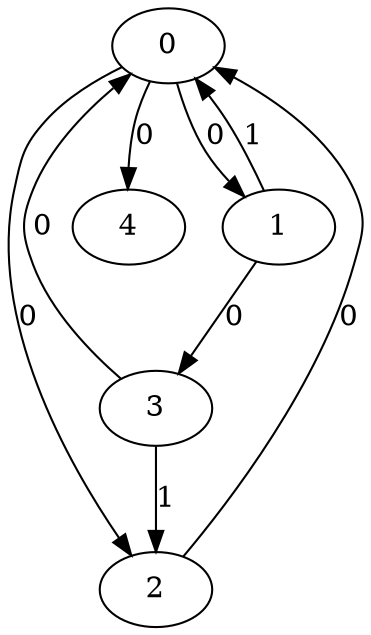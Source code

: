 // Source:852 Canonical: -1 0 0 -1 0 1 -1 -1 0 -1 0 -1 -1 -1 -1 0 -1 1 -1 -1 -1 -1 -1 -1 -1
digraph HRA_from_852_graph_000 {
  0 -> 1 [label="0"];
  0 -> 2 [label="0"];
  1 -> 0 [label="1"];
  1 -> 3 [label="0"];
  2 -> 0 [label="0"];
  3 -> 0 [label="0"];
  3 -> 2 [label="1"];
  0 -> 4 [label="0"];
}

// Source:852 Canonical: -1 0 0 -1 0 1 -1 -1 0 -1 0 -1 -1 -1 -1 0 -1 1 -1 -1 0 -1 -1 -1 -1
digraph HRA_from_852_graph_001 {
  0 -> 1 [label="0"];
  0 -> 2 [label="0"];
  1 -> 0 [label="1"];
  1 -> 3 [label="0"];
  2 -> 0 [label="0"];
  3 -> 0 [label="0"];
  3 -> 2 [label="1"];
  0 -> 4 [label="0"];
  4 -> 0 [label="0"];
}

// Source:852 Canonical: -1 0 0 -1 -1 1 -1 -1 0 0 0 -1 -1 -1 -1 0 -1 1 -1 -1 -1 -1 -1 -1 -1
digraph HRA_from_852_graph_002 {
  0 -> 1 [label="0"];
  0 -> 2 [label="0"];
  1 -> 0 [label="1"];
  1 -> 3 [label="0"];
  2 -> 0 [label="0"];
  3 -> 0 [label="0"];
  3 -> 2 [label="1"];
  1 -> 4 [label="0"];
}

// Source:852 Canonical: -1 0 0 -1 0 1 -1 -1 0 0 0 -1 -1 -1 -1 0 -1 1 -1 -1 -1 -1 -1 -1 -1
digraph HRA_from_852_graph_003 {
  0 -> 1 [label="0"];
  0 -> 2 [label="0"];
  1 -> 0 [label="1"];
  1 -> 3 [label="0"];
  2 -> 0 [label="0"];
  3 -> 0 [label="0"];
  3 -> 2 [label="1"];
  0 -> 4 [label="0"];
  1 -> 4 [label="0"];
}

// Source:852 Canonical: -1 0 0 -1 -1 1 -1 -1 0 0 0 -1 -1 -1 -1 0 -1 1 -1 -1 0 -1 -1 -1 -1
digraph HRA_from_852_graph_004 {
  0 -> 1 [label="0"];
  0 -> 2 [label="0"];
  1 -> 0 [label="1"];
  1 -> 3 [label="0"];
  2 -> 0 [label="0"];
  3 -> 0 [label="0"];
  3 -> 2 [label="1"];
  4 -> 0 [label="0"];
  1 -> 4 [label="0"];
}

// Source:852 Canonical: -1 0 0 -1 0 1 -1 -1 0 0 0 -1 -1 -1 -1 0 -1 1 -1 -1 0 -1 -1 -1 -1
digraph HRA_from_852_graph_005 {
  0 -> 1 [label="0"];
  0 -> 2 [label="0"];
  1 -> 0 [label="1"];
  1 -> 3 [label="0"];
  2 -> 0 [label="0"];
  3 -> 0 [label="0"];
  3 -> 2 [label="1"];
  0 -> 4 [label="0"];
  4 -> 0 [label="0"];
  1 -> 4 [label="0"];
}

// Source:852 Canonical: -1 0 0 -1 0 1 -1 -1 0 -1 0 -1 -1 -1 -1 0 -1 1 -1 -1 -1 0 -1 -1 -1
digraph HRA_from_852_graph_006 {
  0 -> 1 [label="0"];
  0 -> 2 [label="0"];
  1 -> 0 [label="1"];
  1 -> 3 [label="0"];
  2 -> 0 [label="0"];
  3 -> 0 [label="0"];
  3 -> 2 [label="1"];
  0 -> 4 [label="0"];
  4 -> 1 [label="0"];
}

// Source:852 Canonical: -1 0 0 -1 0 1 -1 -1 0 -1 0 -1 -1 -1 -1 0 -1 1 -1 -1 0 0 -1 -1 -1
digraph HRA_from_852_graph_007 {
  0 -> 1 [label="0"];
  0 -> 2 [label="0"];
  1 -> 0 [label="1"];
  1 -> 3 [label="0"];
  2 -> 0 [label="0"];
  3 -> 0 [label="0"];
  3 -> 2 [label="1"];
  0 -> 4 [label="0"];
  4 -> 0 [label="0"];
  4 -> 1 [label="0"];
}

// Source:852 Canonical: -1 0 0 -1 -1 1 -1 -1 0 0 0 -1 -1 -1 -1 0 -1 1 -1 -1 -1 0 -1 -1 -1
digraph HRA_from_852_graph_008 {
  0 -> 1 [label="0"];
  0 -> 2 [label="0"];
  1 -> 0 [label="1"];
  1 -> 3 [label="0"];
  2 -> 0 [label="0"];
  3 -> 0 [label="0"];
  3 -> 2 [label="1"];
  1 -> 4 [label="0"];
  4 -> 1 [label="0"];
}

// Source:852 Canonical: -1 0 0 -1 0 1 -1 -1 0 0 0 -1 -1 -1 -1 0 -1 1 -1 -1 -1 0 -1 -1 -1
digraph HRA_from_852_graph_009 {
  0 -> 1 [label="0"];
  0 -> 2 [label="0"];
  1 -> 0 [label="1"];
  1 -> 3 [label="0"];
  2 -> 0 [label="0"];
  3 -> 0 [label="0"];
  3 -> 2 [label="1"];
  0 -> 4 [label="0"];
  1 -> 4 [label="0"];
  4 -> 1 [label="0"];
}

// Source:852 Canonical: -1 0 0 -1 -1 1 -1 -1 0 0 0 -1 -1 -1 -1 0 -1 1 -1 -1 0 0 -1 -1 -1
digraph HRA_from_852_graph_010 {
  0 -> 1 [label="0"];
  0 -> 2 [label="0"];
  1 -> 0 [label="1"];
  1 -> 3 [label="0"];
  2 -> 0 [label="0"];
  3 -> 0 [label="0"];
  3 -> 2 [label="1"];
  4 -> 0 [label="0"];
  1 -> 4 [label="0"];
  4 -> 1 [label="0"];
}

// Source:852 Canonical: -1 0 0 -1 0 1 -1 -1 0 0 0 -1 -1 -1 -1 0 -1 1 -1 -1 0 0 -1 -1 -1
digraph HRA_from_852_graph_011 {
  0 -> 1 [label="0"];
  0 -> 2 [label="0"];
  1 -> 0 [label="1"];
  1 -> 3 [label="0"];
  2 -> 0 [label="0"];
  3 -> 0 [label="0"];
  3 -> 2 [label="1"];
  0 -> 4 [label="0"];
  4 -> 0 [label="0"];
  1 -> 4 [label="0"];
  4 -> 1 [label="0"];
}

// Source:852 Canonical: -1 0 0 -1 -1 1 -1 -1 0 -1 0 -1 -1 -1 0 0 -1 1 -1 -1 -1 -1 -1 -1 -1
digraph HRA_from_852_graph_012 {
  0 -> 1 [label="0"];
  0 -> 2 [label="0"];
  1 -> 0 [label="1"];
  1 -> 3 [label="0"];
  2 -> 0 [label="0"];
  3 -> 0 [label="0"];
  3 -> 2 [label="1"];
  2 -> 4 [label="0"];
}

// Source:852 Canonical: -1 0 0 -1 0 1 -1 -1 0 -1 0 -1 -1 -1 0 0 -1 1 -1 -1 -1 -1 -1 -1 -1
digraph HRA_from_852_graph_013 {
  0 -> 1 [label="0"];
  0 -> 2 [label="0"];
  1 -> 0 [label="1"];
  1 -> 3 [label="0"];
  2 -> 0 [label="0"];
  3 -> 0 [label="0"];
  3 -> 2 [label="1"];
  0 -> 4 [label="0"];
  2 -> 4 [label="0"];
}

// Source:852 Canonical: -1 0 0 -1 -1 1 -1 -1 0 -1 0 -1 -1 -1 0 0 -1 1 -1 -1 0 -1 -1 -1 -1
digraph HRA_from_852_graph_014 {
  0 -> 1 [label="0"];
  0 -> 2 [label="0"];
  1 -> 0 [label="1"];
  1 -> 3 [label="0"];
  2 -> 0 [label="0"];
  3 -> 0 [label="0"];
  3 -> 2 [label="1"];
  4 -> 0 [label="0"];
  2 -> 4 [label="0"];
}

// Source:852 Canonical: -1 0 0 -1 0 1 -1 -1 0 -1 0 -1 -1 -1 0 0 -1 1 -1 -1 0 -1 -1 -1 -1
digraph HRA_from_852_graph_015 {
  0 -> 1 [label="0"];
  0 -> 2 [label="0"];
  1 -> 0 [label="1"];
  1 -> 3 [label="0"];
  2 -> 0 [label="0"];
  3 -> 0 [label="0"];
  3 -> 2 [label="1"];
  0 -> 4 [label="0"];
  4 -> 0 [label="0"];
  2 -> 4 [label="0"];
}

// Source:852 Canonical: -1 0 0 -1 -1 1 -1 -1 0 0 0 -1 -1 -1 0 0 -1 1 -1 -1 -1 -1 -1 -1 -1
digraph HRA_from_852_graph_016 {
  0 -> 1 [label="0"];
  0 -> 2 [label="0"];
  1 -> 0 [label="1"];
  1 -> 3 [label="0"];
  2 -> 0 [label="0"];
  3 -> 0 [label="0"];
  3 -> 2 [label="1"];
  1 -> 4 [label="0"];
  2 -> 4 [label="0"];
}

// Source:852 Canonical: -1 0 0 -1 0 1 -1 -1 0 0 0 -1 -1 -1 0 0 -1 1 -1 -1 -1 -1 -1 -1 -1
digraph HRA_from_852_graph_017 {
  0 -> 1 [label="0"];
  0 -> 2 [label="0"];
  1 -> 0 [label="1"];
  1 -> 3 [label="0"];
  2 -> 0 [label="0"];
  3 -> 0 [label="0"];
  3 -> 2 [label="1"];
  0 -> 4 [label="0"];
  1 -> 4 [label="0"];
  2 -> 4 [label="0"];
}

// Source:852 Canonical: -1 0 0 -1 -1 1 -1 -1 0 0 0 -1 -1 -1 0 0 -1 1 -1 -1 0 -1 -1 -1 -1
digraph HRA_from_852_graph_018 {
  0 -> 1 [label="0"];
  0 -> 2 [label="0"];
  1 -> 0 [label="1"];
  1 -> 3 [label="0"];
  2 -> 0 [label="0"];
  3 -> 0 [label="0"];
  3 -> 2 [label="1"];
  4 -> 0 [label="0"];
  1 -> 4 [label="0"];
  2 -> 4 [label="0"];
}

// Source:852 Canonical: -1 0 0 -1 0 1 -1 -1 0 0 0 -1 -1 -1 0 0 -1 1 -1 -1 0 -1 -1 -1 -1
digraph HRA_from_852_graph_019 {
  0 -> 1 [label="0"];
  0 -> 2 [label="0"];
  1 -> 0 [label="1"];
  1 -> 3 [label="0"];
  2 -> 0 [label="0"];
  3 -> 0 [label="0"];
  3 -> 2 [label="1"];
  0 -> 4 [label="0"];
  4 -> 0 [label="0"];
  1 -> 4 [label="0"];
  2 -> 4 [label="0"];
}

// Source:852 Canonical: -1 0 0 -1 -1 1 -1 -1 0 -1 0 -1 -1 -1 0 0 -1 1 -1 -1 -1 0 -1 -1 -1
digraph HRA_from_852_graph_020 {
  0 -> 1 [label="0"];
  0 -> 2 [label="0"];
  1 -> 0 [label="1"];
  1 -> 3 [label="0"];
  2 -> 0 [label="0"];
  3 -> 0 [label="0"];
  3 -> 2 [label="1"];
  4 -> 1 [label="0"];
  2 -> 4 [label="0"];
}

// Source:852 Canonical: -1 0 0 -1 0 1 -1 -1 0 -1 0 -1 -1 -1 0 0 -1 1 -1 -1 -1 0 -1 -1 -1
digraph HRA_from_852_graph_021 {
  0 -> 1 [label="0"];
  0 -> 2 [label="0"];
  1 -> 0 [label="1"];
  1 -> 3 [label="0"];
  2 -> 0 [label="0"];
  3 -> 0 [label="0"];
  3 -> 2 [label="1"];
  0 -> 4 [label="0"];
  4 -> 1 [label="0"];
  2 -> 4 [label="0"];
}

// Source:852 Canonical: -1 0 0 -1 -1 1 -1 -1 0 -1 0 -1 -1 -1 0 0 -1 1 -1 -1 0 0 -1 -1 -1
digraph HRA_from_852_graph_022 {
  0 -> 1 [label="0"];
  0 -> 2 [label="0"];
  1 -> 0 [label="1"];
  1 -> 3 [label="0"];
  2 -> 0 [label="0"];
  3 -> 0 [label="0"];
  3 -> 2 [label="1"];
  4 -> 0 [label="0"];
  4 -> 1 [label="0"];
  2 -> 4 [label="0"];
}

// Source:852 Canonical: -1 0 0 -1 0 1 -1 -1 0 -1 0 -1 -1 -1 0 0 -1 1 -1 -1 0 0 -1 -1 -1
digraph HRA_from_852_graph_023 {
  0 -> 1 [label="0"];
  0 -> 2 [label="0"];
  1 -> 0 [label="1"];
  1 -> 3 [label="0"];
  2 -> 0 [label="0"];
  3 -> 0 [label="0"];
  3 -> 2 [label="1"];
  0 -> 4 [label="0"];
  4 -> 0 [label="0"];
  4 -> 1 [label="0"];
  2 -> 4 [label="0"];
}

// Source:852 Canonical: -1 0 0 -1 -1 1 -1 -1 0 0 0 -1 -1 -1 0 0 -1 1 -1 -1 -1 0 -1 -1 -1
digraph HRA_from_852_graph_024 {
  0 -> 1 [label="0"];
  0 -> 2 [label="0"];
  1 -> 0 [label="1"];
  1 -> 3 [label="0"];
  2 -> 0 [label="0"];
  3 -> 0 [label="0"];
  3 -> 2 [label="1"];
  1 -> 4 [label="0"];
  4 -> 1 [label="0"];
  2 -> 4 [label="0"];
}

// Source:852 Canonical: -1 0 0 -1 0 1 -1 -1 0 0 0 -1 -1 -1 0 0 -1 1 -1 -1 -1 0 -1 -1 -1
digraph HRA_from_852_graph_025 {
  0 -> 1 [label="0"];
  0 -> 2 [label="0"];
  1 -> 0 [label="1"];
  1 -> 3 [label="0"];
  2 -> 0 [label="0"];
  3 -> 0 [label="0"];
  3 -> 2 [label="1"];
  0 -> 4 [label="0"];
  1 -> 4 [label="0"];
  4 -> 1 [label="0"];
  2 -> 4 [label="0"];
}

// Source:852 Canonical: -1 0 0 -1 -1 1 -1 -1 0 0 0 -1 -1 -1 0 0 -1 1 -1 -1 0 0 -1 -1 -1
digraph HRA_from_852_graph_026 {
  0 -> 1 [label="0"];
  0 -> 2 [label="0"];
  1 -> 0 [label="1"];
  1 -> 3 [label="0"];
  2 -> 0 [label="0"];
  3 -> 0 [label="0"];
  3 -> 2 [label="1"];
  4 -> 0 [label="0"];
  1 -> 4 [label="0"];
  4 -> 1 [label="0"];
  2 -> 4 [label="0"];
}

// Source:852 Canonical: -1 0 0 -1 0 1 -1 -1 0 0 0 -1 -1 -1 0 0 -1 1 -1 -1 0 0 -1 -1 -1
digraph HRA_from_852_graph_027 {
  0 -> 1 [label="0"];
  0 -> 2 [label="0"];
  1 -> 0 [label="1"];
  1 -> 3 [label="0"];
  2 -> 0 [label="0"];
  3 -> 0 [label="0"];
  3 -> 2 [label="1"];
  0 -> 4 [label="0"];
  4 -> 0 [label="0"];
  1 -> 4 [label="0"];
  4 -> 1 [label="0"];
  2 -> 4 [label="0"];
}

// Source:852 Canonical: -1 0 0 -1 0 1 -1 -1 0 -1 0 -1 -1 -1 -1 0 -1 1 -1 -1 -1 -1 0 -1 -1
digraph HRA_from_852_graph_028 {
  0 -> 1 [label="0"];
  0 -> 2 [label="0"];
  1 -> 0 [label="1"];
  1 -> 3 [label="0"];
  2 -> 0 [label="0"];
  3 -> 0 [label="0"];
  3 -> 2 [label="1"];
  0 -> 4 [label="0"];
  4 -> 2 [label="0"];
}

// Source:852 Canonical: -1 0 0 -1 0 1 -1 -1 0 -1 0 -1 -1 -1 -1 0 -1 1 -1 -1 0 -1 0 -1 -1
digraph HRA_from_852_graph_029 {
  0 -> 1 [label="0"];
  0 -> 2 [label="0"];
  1 -> 0 [label="1"];
  1 -> 3 [label="0"];
  2 -> 0 [label="0"];
  3 -> 0 [label="0"];
  3 -> 2 [label="1"];
  0 -> 4 [label="0"];
  4 -> 0 [label="0"];
  4 -> 2 [label="0"];
}

// Source:852 Canonical: -1 0 0 -1 -1 1 -1 -1 0 0 0 -1 -1 -1 -1 0 -1 1 -1 -1 -1 -1 0 -1 -1
digraph HRA_from_852_graph_030 {
  0 -> 1 [label="0"];
  0 -> 2 [label="0"];
  1 -> 0 [label="1"];
  1 -> 3 [label="0"];
  2 -> 0 [label="0"];
  3 -> 0 [label="0"];
  3 -> 2 [label="1"];
  1 -> 4 [label="0"];
  4 -> 2 [label="0"];
}

// Source:852 Canonical: -1 0 0 -1 0 1 -1 -1 0 0 0 -1 -1 -1 -1 0 -1 1 -1 -1 -1 -1 0 -1 -1
digraph HRA_from_852_graph_031 {
  0 -> 1 [label="0"];
  0 -> 2 [label="0"];
  1 -> 0 [label="1"];
  1 -> 3 [label="0"];
  2 -> 0 [label="0"];
  3 -> 0 [label="0"];
  3 -> 2 [label="1"];
  0 -> 4 [label="0"];
  1 -> 4 [label="0"];
  4 -> 2 [label="0"];
}

// Source:852 Canonical: -1 0 0 -1 -1 1 -1 -1 0 0 0 -1 -1 -1 -1 0 -1 1 -1 -1 0 -1 0 -1 -1
digraph HRA_from_852_graph_032 {
  0 -> 1 [label="0"];
  0 -> 2 [label="0"];
  1 -> 0 [label="1"];
  1 -> 3 [label="0"];
  2 -> 0 [label="0"];
  3 -> 0 [label="0"];
  3 -> 2 [label="1"];
  4 -> 0 [label="0"];
  1 -> 4 [label="0"];
  4 -> 2 [label="0"];
}

// Source:852 Canonical: -1 0 0 -1 0 1 -1 -1 0 0 0 -1 -1 -1 -1 0 -1 1 -1 -1 0 -1 0 -1 -1
digraph HRA_from_852_graph_033 {
  0 -> 1 [label="0"];
  0 -> 2 [label="0"];
  1 -> 0 [label="1"];
  1 -> 3 [label="0"];
  2 -> 0 [label="0"];
  3 -> 0 [label="0"];
  3 -> 2 [label="1"];
  0 -> 4 [label="0"];
  4 -> 0 [label="0"];
  1 -> 4 [label="0"];
  4 -> 2 [label="0"];
}

// Source:852 Canonical: -1 0 0 -1 0 1 -1 -1 0 -1 0 -1 -1 -1 -1 0 -1 1 -1 -1 -1 0 0 -1 -1
digraph HRA_from_852_graph_034 {
  0 -> 1 [label="0"];
  0 -> 2 [label="0"];
  1 -> 0 [label="1"];
  1 -> 3 [label="0"];
  2 -> 0 [label="0"];
  3 -> 0 [label="0"];
  3 -> 2 [label="1"];
  0 -> 4 [label="0"];
  4 -> 1 [label="0"];
  4 -> 2 [label="0"];
}

// Source:852 Canonical: -1 0 0 -1 0 1 -1 -1 0 -1 0 -1 -1 -1 -1 0 -1 1 -1 -1 0 0 0 -1 -1
digraph HRA_from_852_graph_035 {
  0 -> 1 [label="0"];
  0 -> 2 [label="0"];
  1 -> 0 [label="1"];
  1 -> 3 [label="0"];
  2 -> 0 [label="0"];
  3 -> 0 [label="0"];
  3 -> 2 [label="1"];
  0 -> 4 [label="0"];
  4 -> 0 [label="0"];
  4 -> 1 [label="0"];
  4 -> 2 [label="0"];
}

// Source:852 Canonical: -1 0 0 -1 -1 1 -1 -1 0 0 0 -1 -1 -1 -1 0 -1 1 -1 -1 -1 0 0 -1 -1
digraph HRA_from_852_graph_036 {
  0 -> 1 [label="0"];
  0 -> 2 [label="0"];
  1 -> 0 [label="1"];
  1 -> 3 [label="0"];
  2 -> 0 [label="0"];
  3 -> 0 [label="0"];
  3 -> 2 [label="1"];
  1 -> 4 [label="0"];
  4 -> 1 [label="0"];
  4 -> 2 [label="0"];
}

// Source:852 Canonical: -1 0 0 -1 0 1 -1 -1 0 0 0 -1 -1 -1 -1 0 -1 1 -1 -1 -1 0 0 -1 -1
digraph HRA_from_852_graph_037 {
  0 -> 1 [label="0"];
  0 -> 2 [label="0"];
  1 -> 0 [label="1"];
  1 -> 3 [label="0"];
  2 -> 0 [label="0"];
  3 -> 0 [label="0"];
  3 -> 2 [label="1"];
  0 -> 4 [label="0"];
  1 -> 4 [label="0"];
  4 -> 1 [label="0"];
  4 -> 2 [label="0"];
}

// Source:852 Canonical: -1 0 0 -1 -1 1 -1 -1 0 0 0 -1 -1 -1 -1 0 -1 1 -1 -1 0 0 0 -1 -1
digraph HRA_from_852_graph_038 {
  0 -> 1 [label="0"];
  0 -> 2 [label="0"];
  1 -> 0 [label="1"];
  1 -> 3 [label="0"];
  2 -> 0 [label="0"];
  3 -> 0 [label="0"];
  3 -> 2 [label="1"];
  4 -> 0 [label="0"];
  1 -> 4 [label="0"];
  4 -> 1 [label="0"];
  4 -> 2 [label="0"];
}

// Source:852 Canonical: -1 0 0 -1 0 1 -1 -1 0 0 0 -1 -1 -1 -1 0 -1 1 -1 -1 0 0 0 -1 -1
digraph HRA_from_852_graph_039 {
  0 -> 1 [label="0"];
  0 -> 2 [label="0"];
  1 -> 0 [label="1"];
  1 -> 3 [label="0"];
  2 -> 0 [label="0"];
  3 -> 0 [label="0"];
  3 -> 2 [label="1"];
  0 -> 4 [label="0"];
  4 -> 0 [label="0"];
  1 -> 4 [label="0"];
  4 -> 1 [label="0"];
  4 -> 2 [label="0"];
}

// Source:852 Canonical: -1 0 0 -1 -1 1 -1 -1 0 -1 0 -1 -1 -1 0 0 -1 1 -1 -1 -1 -1 0 -1 -1
digraph HRA_from_852_graph_040 {
  0 -> 1 [label="0"];
  0 -> 2 [label="0"];
  1 -> 0 [label="1"];
  1 -> 3 [label="0"];
  2 -> 0 [label="0"];
  3 -> 0 [label="0"];
  3 -> 2 [label="1"];
  2 -> 4 [label="0"];
  4 -> 2 [label="0"];
}

// Source:852 Canonical: -1 0 0 -1 0 1 -1 -1 0 -1 0 -1 -1 -1 0 0 -1 1 -1 -1 -1 -1 0 -1 -1
digraph HRA_from_852_graph_041 {
  0 -> 1 [label="0"];
  0 -> 2 [label="0"];
  1 -> 0 [label="1"];
  1 -> 3 [label="0"];
  2 -> 0 [label="0"];
  3 -> 0 [label="0"];
  3 -> 2 [label="1"];
  0 -> 4 [label="0"];
  2 -> 4 [label="0"];
  4 -> 2 [label="0"];
}

// Source:852 Canonical: -1 0 0 -1 -1 1 -1 -1 0 -1 0 -1 -1 -1 0 0 -1 1 -1 -1 0 -1 0 -1 -1
digraph HRA_from_852_graph_042 {
  0 -> 1 [label="0"];
  0 -> 2 [label="0"];
  1 -> 0 [label="1"];
  1 -> 3 [label="0"];
  2 -> 0 [label="0"];
  3 -> 0 [label="0"];
  3 -> 2 [label="1"];
  4 -> 0 [label="0"];
  2 -> 4 [label="0"];
  4 -> 2 [label="0"];
}

// Source:852 Canonical: -1 0 0 -1 0 1 -1 -1 0 -1 0 -1 -1 -1 0 0 -1 1 -1 -1 0 -1 0 -1 -1
digraph HRA_from_852_graph_043 {
  0 -> 1 [label="0"];
  0 -> 2 [label="0"];
  1 -> 0 [label="1"];
  1 -> 3 [label="0"];
  2 -> 0 [label="0"];
  3 -> 0 [label="0"];
  3 -> 2 [label="1"];
  0 -> 4 [label="0"];
  4 -> 0 [label="0"];
  2 -> 4 [label="0"];
  4 -> 2 [label="0"];
}

// Source:852 Canonical: -1 0 0 -1 -1 1 -1 -1 0 0 0 -1 -1 -1 0 0 -1 1 -1 -1 -1 -1 0 -1 -1
digraph HRA_from_852_graph_044 {
  0 -> 1 [label="0"];
  0 -> 2 [label="0"];
  1 -> 0 [label="1"];
  1 -> 3 [label="0"];
  2 -> 0 [label="0"];
  3 -> 0 [label="0"];
  3 -> 2 [label="1"];
  1 -> 4 [label="0"];
  2 -> 4 [label="0"];
  4 -> 2 [label="0"];
}

// Source:852 Canonical: -1 0 0 -1 0 1 -1 -1 0 0 0 -1 -1 -1 0 0 -1 1 -1 -1 -1 -1 0 -1 -1
digraph HRA_from_852_graph_045 {
  0 -> 1 [label="0"];
  0 -> 2 [label="0"];
  1 -> 0 [label="1"];
  1 -> 3 [label="0"];
  2 -> 0 [label="0"];
  3 -> 0 [label="0"];
  3 -> 2 [label="1"];
  0 -> 4 [label="0"];
  1 -> 4 [label="0"];
  2 -> 4 [label="0"];
  4 -> 2 [label="0"];
}

// Source:852 Canonical: -1 0 0 -1 -1 1 -1 -1 0 0 0 -1 -1 -1 0 0 -1 1 -1 -1 0 -1 0 -1 -1
digraph HRA_from_852_graph_046 {
  0 -> 1 [label="0"];
  0 -> 2 [label="0"];
  1 -> 0 [label="1"];
  1 -> 3 [label="0"];
  2 -> 0 [label="0"];
  3 -> 0 [label="0"];
  3 -> 2 [label="1"];
  4 -> 0 [label="0"];
  1 -> 4 [label="0"];
  2 -> 4 [label="0"];
  4 -> 2 [label="0"];
}

// Source:852 Canonical: -1 0 0 -1 0 1 -1 -1 0 0 0 -1 -1 -1 0 0 -1 1 -1 -1 0 -1 0 -1 -1
digraph HRA_from_852_graph_047 {
  0 -> 1 [label="0"];
  0 -> 2 [label="0"];
  1 -> 0 [label="1"];
  1 -> 3 [label="0"];
  2 -> 0 [label="0"];
  3 -> 0 [label="0"];
  3 -> 2 [label="1"];
  0 -> 4 [label="0"];
  4 -> 0 [label="0"];
  1 -> 4 [label="0"];
  2 -> 4 [label="0"];
  4 -> 2 [label="0"];
}

// Source:852 Canonical: -1 0 0 -1 -1 1 -1 -1 0 -1 0 -1 -1 -1 0 0 -1 1 -1 -1 -1 0 0 -1 -1
digraph HRA_from_852_graph_048 {
  0 -> 1 [label="0"];
  0 -> 2 [label="0"];
  1 -> 0 [label="1"];
  1 -> 3 [label="0"];
  2 -> 0 [label="0"];
  3 -> 0 [label="0"];
  3 -> 2 [label="1"];
  4 -> 1 [label="0"];
  2 -> 4 [label="0"];
  4 -> 2 [label="0"];
}

// Source:852 Canonical: -1 0 0 -1 0 1 -1 -1 0 -1 0 -1 -1 -1 0 0 -1 1 -1 -1 -1 0 0 -1 -1
digraph HRA_from_852_graph_049 {
  0 -> 1 [label="0"];
  0 -> 2 [label="0"];
  1 -> 0 [label="1"];
  1 -> 3 [label="0"];
  2 -> 0 [label="0"];
  3 -> 0 [label="0"];
  3 -> 2 [label="1"];
  0 -> 4 [label="0"];
  4 -> 1 [label="0"];
  2 -> 4 [label="0"];
  4 -> 2 [label="0"];
}

// Source:852 Canonical: -1 0 0 -1 -1 1 -1 -1 0 -1 0 -1 -1 -1 0 0 -1 1 -1 -1 0 0 0 -1 -1
digraph HRA_from_852_graph_050 {
  0 -> 1 [label="0"];
  0 -> 2 [label="0"];
  1 -> 0 [label="1"];
  1 -> 3 [label="0"];
  2 -> 0 [label="0"];
  3 -> 0 [label="0"];
  3 -> 2 [label="1"];
  4 -> 0 [label="0"];
  4 -> 1 [label="0"];
  2 -> 4 [label="0"];
  4 -> 2 [label="0"];
}

// Source:852 Canonical: -1 0 0 -1 0 1 -1 -1 0 -1 0 -1 -1 -1 0 0 -1 1 -1 -1 0 0 0 -1 -1
digraph HRA_from_852_graph_051 {
  0 -> 1 [label="0"];
  0 -> 2 [label="0"];
  1 -> 0 [label="1"];
  1 -> 3 [label="0"];
  2 -> 0 [label="0"];
  3 -> 0 [label="0"];
  3 -> 2 [label="1"];
  0 -> 4 [label="0"];
  4 -> 0 [label="0"];
  4 -> 1 [label="0"];
  2 -> 4 [label="0"];
  4 -> 2 [label="0"];
}

// Source:852 Canonical: -1 0 0 -1 -1 1 -1 -1 0 0 0 -1 -1 -1 0 0 -1 1 -1 -1 -1 0 0 -1 -1
digraph HRA_from_852_graph_052 {
  0 -> 1 [label="0"];
  0 -> 2 [label="0"];
  1 -> 0 [label="1"];
  1 -> 3 [label="0"];
  2 -> 0 [label="0"];
  3 -> 0 [label="0"];
  3 -> 2 [label="1"];
  1 -> 4 [label="0"];
  4 -> 1 [label="0"];
  2 -> 4 [label="0"];
  4 -> 2 [label="0"];
}

// Source:852 Canonical: -1 0 0 -1 0 1 -1 -1 0 0 0 -1 -1 -1 0 0 -1 1 -1 -1 -1 0 0 -1 -1
digraph HRA_from_852_graph_053 {
  0 -> 1 [label="0"];
  0 -> 2 [label="0"];
  1 -> 0 [label="1"];
  1 -> 3 [label="0"];
  2 -> 0 [label="0"];
  3 -> 0 [label="0"];
  3 -> 2 [label="1"];
  0 -> 4 [label="0"];
  1 -> 4 [label="0"];
  4 -> 1 [label="0"];
  2 -> 4 [label="0"];
  4 -> 2 [label="0"];
}

// Source:852 Canonical: -1 0 0 -1 -1 1 -1 -1 0 0 0 -1 -1 -1 0 0 -1 1 -1 -1 0 0 0 -1 -1
digraph HRA_from_852_graph_054 {
  0 -> 1 [label="0"];
  0 -> 2 [label="0"];
  1 -> 0 [label="1"];
  1 -> 3 [label="0"];
  2 -> 0 [label="0"];
  3 -> 0 [label="0"];
  3 -> 2 [label="1"];
  4 -> 0 [label="0"];
  1 -> 4 [label="0"];
  4 -> 1 [label="0"];
  2 -> 4 [label="0"];
  4 -> 2 [label="0"];
}

// Source:852 Canonical: -1 0 0 -1 0 1 -1 -1 0 0 0 -1 -1 -1 0 0 -1 1 -1 -1 0 0 0 -1 -1
digraph HRA_from_852_graph_055 {
  0 -> 1 [label="0"];
  0 -> 2 [label="0"];
  1 -> 0 [label="1"];
  1 -> 3 [label="0"];
  2 -> 0 [label="0"];
  3 -> 0 [label="0"];
  3 -> 2 [label="1"];
  0 -> 4 [label="0"];
  4 -> 0 [label="0"];
  1 -> 4 [label="0"];
  4 -> 1 [label="0"];
  2 -> 4 [label="0"];
  4 -> 2 [label="0"];
}

// Source:852 Canonical: -1 0 0 -1 -1 1 -1 -1 0 -1 0 -1 -1 -1 -1 0 -1 1 -1 0 -1 -1 -1 -1 -1
digraph HRA_from_852_graph_056 {
  0 -> 1 [label="0"];
  0 -> 2 [label="0"];
  1 -> 0 [label="1"];
  1 -> 3 [label="0"];
  2 -> 0 [label="0"];
  3 -> 0 [label="0"];
  3 -> 2 [label="1"];
  3 -> 4 [label="0"];
}

// Source:852 Canonical: -1 0 0 -1 0 1 -1 -1 0 -1 0 -1 -1 -1 -1 0 -1 1 -1 0 -1 -1 -1 -1 -1
digraph HRA_from_852_graph_057 {
  0 -> 1 [label="0"];
  0 -> 2 [label="0"];
  1 -> 0 [label="1"];
  1 -> 3 [label="0"];
  2 -> 0 [label="0"];
  3 -> 0 [label="0"];
  3 -> 2 [label="1"];
  0 -> 4 [label="0"];
  3 -> 4 [label="0"];
}

// Source:852 Canonical: -1 0 0 -1 -1 1 -1 -1 0 -1 0 -1 -1 -1 -1 0 -1 1 -1 0 0 -1 -1 -1 -1
digraph HRA_from_852_graph_058 {
  0 -> 1 [label="0"];
  0 -> 2 [label="0"];
  1 -> 0 [label="1"];
  1 -> 3 [label="0"];
  2 -> 0 [label="0"];
  3 -> 0 [label="0"];
  3 -> 2 [label="1"];
  4 -> 0 [label="0"];
  3 -> 4 [label="0"];
}

// Source:852 Canonical: -1 0 0 -1 0 1 -1 -1 0 -1 0 -1 -1 -1 -1 0 -1 1 -1 0 0 -1 -1 -1 -1
digraph HRA_from_852_graph_059 {
  0 -> 1 [label="0"];
  0 -> 2 [label="0"];
  1 -> 0 [label="1"];
  1 -> 3 [label="0"];
  2 -> 0 [label="0"];
  3 -> 0 [label="0"];
  3 -> 2 [label="1"];
  0 -> 4 [label="0"];
  4 -> 0 [label="0"];
  3 -> 4 [label="0"];
}

// Source:852 Canonical: -1 0 0 -1 -1 1 -1 -1 0 0 0 -1 -1 -1 -1 0 -1 1 -1 0 -1 -1 -1 -1 -1
digraph HRA_from_852_graph_060 {
  0 -> 1 [label="0"];
  0 -> 2 [label="0"];
  1 -> 0 [label="1"];
  1 -> 3 [label="0"];
  2 -> 0 [label="0"];
  3 -> 0 [label="0"];
  3 -> 2 [label="1"];
  1 -> 4 [label="0"];
  3 -> 4 [label="0"];
}

// Source:852 Canonical: -1 0 0 -1 0 1 -1 -1 0 0 0 -1 -1 -1 -1 0 -1 1 -1 0 -1 -1 -1 -1 -1
digraph HRA_from_852_graph_061 {
  0 -> 1 [label="0"];
  0 -> 2 [label="0"];
  1 -> 0 [label="1"];
  1 -> 3 [label="0"];
  2 -> 0 [label="0"];
  3 -> 0 [label="0"];
  3 -> 2 [label="1"];
  0 -> 4 [label="0"];
  1 -> 4 [label="0"];
  3 -> 4 [label="0"];
}

// Source:852 Canonical: -1 0 0 -1 -1 1 -1 -1 0 0 0 -1 -1 -1 -1 0 -1 1 -1 0 0 -1 -1 -1 -1
digraph HRA_from_852_graph_062 {
  0 -> 1 [label="0"];
  0 -> 2 [label="0"];
  1 -> 0 [label="1"];
  1 -> 3 [label="0"];
  2 -> 0 [label="0"];
  3 -> 0 [label="0"];
  3 -> 2 [label="1"];
  4 -> 0 [label="0"];
  1 -> 4 [label="0"];
  3 -> 4 [label="0"];
}

// Source:852 Canonical: -1 0 0 -1 0 1 -1 -1 0 0 0 -1 -1 -1 -1 0 -1 1 -1 0 0 -1 -1 -1 -1
digraph HRA_from_852_graph_063 {
  0 -> 1 [label="0"];
  0 -> 2 [label="0"];
  1 -> 0 [label="1"];
  1 -> 3 [label="0"];
  2 -> 0 [label="0"];
  3 -> 0 [label="0"];
  3 -> 2 [label="1"];
  0 -> 4 [label="0"];
  4 -> 0 [label="0"];
  1 -> 4 [label="0"];
  3 -> 4 [label="0"];
}

// Source:852 Canonical: -1 0 0 -1 -1 1 -1 -1 0 -1 0 -1 -1 -1 -1 0 -1 1 -1 0 -1 0 -1 -1 -1
digraph HRA_from_852_graph_064 {
  0 -> 1 [label="0"];
  0 -> 2 [label="0"];
  1 -> 0 [label="1"];
  1 -> 3 [label="0"];
  2 -> 0 [label="0"];
  3 -> 0 [label="0"];
  3 -> 2 [label="1"];
  4 -> 1 [label="0"];
  3 -> 4 [label="0"];
}

// Source:852 Canonical: -1 0 0 -1 0 1 -1 -1 0 -1 0 -1 -1 -1 -1 0 -1 1 -1 0 -1 0 -1 -1 -1
digraph HRA_from_852_graph_065 {
  0 -> 1 [label="0"];
  0 -> 2 [label="0"];
  1 -> 0 [label="1"];
  1 -> 3 [label="0"];
  2 -> 0 [label="0"];
  3 -> 0 [label="0"];
  3 -> 2 [label="1"];
  0 -> 4 [label="0"];
  4 -> 1 [label="0"];
  3 -> 4 [label="0"];
}

// Source:852 Canonical: -1 0 0 -1 -1 1 -1 -1 0 -1 0 -1 -1 -1 -1 0 -1 1 -1 0 0 0 -1 -1 -1
digraph HRA_from_852_graph_066 {
  0 -> 1 [label="0"];
  0 -> 2 [label="0"];
  1 -> 0 [label="1"];
  1 -> 3 [label="0"];
  2 -> 0 [label="0"];
  3 -> 0 [label="0"];
  3 -> 2 [label="1"];
  4 -> 0 [label="0"];
  4 -> 1 [label="0"];
  3 -> 4 [label="0"];
}

// Source:852 Canonical: -1 0 0 -1 0 1 -1 -1 0 -1 0 -1 -1 -1 -1 0 -1 1 -1 0 0 0 -1 -1 -1
digraph HRA_from_852_graph_067 {
  0 -> 1 [label="0"];
  0 -> 2 [label="0"];
  1 -> 0 [label="1"];
  1 -> 3 [label="0"];
  2 -> 0 [label="0"];
  3 -> 0 [label="0"];
  3 -> 2 [label="1"];
  0 -> 4 [label="0"];
  4 -> 0 [label="0"];
  4 -> 1 [label="0"];
  3 -> 4 [label="0"];
}

// Source:852 Canonical: -1 0 0 -1 -1 1 -1 -1 0 0 0 -1 -1 -1 -1 0 -1 1 -1 0 -1 0 -1 -1 -1
digraph HRA_from_852_graph_068 {
  0 -> 1 [label="0"];
  0 -> 2 [label="0"];
  1 -> 0 [label="1"];
  1 -> 3 [label="0"];
  2 -> 0 [label="0"];
  3 -> 0 [label="0"];
  3 -> 2 [label="1"];
  1 -> 4 [label="0"];
  4 -> 1 [label="0"];
  3 -> 4 [label="0"];
}

// Source:852 Canonical: -1 0 0 -1 0 1 -1 -1 0 0 0 -1 -1 -1 -1 0 -1 1 -1 0 -1 0 -1 -1 -1
digraph HRA_from_852_graph_069 {
  0 -> 1 [label="0"];
  0 -> 2 [label="0"];
  1 -> 0 [label="1"];
  1 -> 3 [label="0"];
  2 -> 0 [label="0"];
  3 -> 0 [label="0"];
  3 -> 2 [label="1"];
  0 -> 4 [label="0"];
  1 -> 4 [label="0"];
  4 -> 1 [label="0"];
  3 -> 4 [label="0"];
}

// Source:852 Canonical: -1 0 0 -1 -1 1 -1 -1 0 0 0 -1 -1 -1 -1 0 -1 1 -1 0 0 0 -1 -1 -1
digraph HRA_from_852_graph_070 {
  0 -> 1 [label="0"];
  0 -> 2 [label="0"];
  1 -> 0 [label="1"];
  1 -> 3 [label="0"];
  2 -> 0 [label="0"];
  3 -> 0 [label="0"];
  3 -> 2 [label="1"];
  4 -> 0 [label="0"];
  1 -> 4 [label="0"];
  4 -> 1 [label="0"];
  3 -> 4 [label="0"];
}

// Source:852 Canonical: -1 0 0 -1 0 1 -1 -1 0 0 0 -1 -1 -1 -1 0 -1 1 -1 0 0 0 -1 -1 -1
digraph HRA_from_852_graph_071 {
  0 -> 1 [label="0"];
  0 -> 2 [label="0"];
  1 -> 0 [label="1"];
  1 -> 3 [label="0"];
  2 -> 0 [label="0"];
  3 -> 0 [label="0"];
  3 -> 2 [label="1"];
  0 -> 4 [label="0"];
  4 -> 0 [label="0"];
  1 -> 4 [label="0"];
  4 -> 1 [label="0"];
  3 -> 4 [label="0"];
}

// Source:852 Canonical: -1 0 0 -1 -1 1 -1 -1 0 -1 0 -1 -1 -1 0 0 -1 1 -1 0 -1 -1 -1 -1 -1
digraph HRA_from_852_graph_072 {
  0 -> 1 [label="0"];
  0 -> 2 [label="0"];
  1 -> 0 [label="1"];
  1 -> 3 [label="0"];
  2 -> 0 [label="0"];
  3 -> 0 [label="0"];
  3 -> 2 [label="1"];
  2 -> 4 [label="0"];
  3 -> 4 [label="0"];
}

// Source:852 Canonical: -1 0 0 -1 0 1 -1 -1 0 -1 0 -1 -1 -1 0 0 -1 1 -1 0 -1 -1 -1 -1 -1
digraph HRA_from_852_graph_073 {
  0 -> 1 [label="0"];
  0 -> 2 [label="0"];
  1 -> 0 [label="1"];
  1 -> 3 [label="0"];
  2 -> 0 [label="0"];
  3 -> 0 [label="0"];
  3 -> 2 [label="1"];
  0 -> 4 [label="0"];
  2 -> 4 [label="0"];
  3 -> 4 [label="0"];
}

// Source:852 Canonical: -1 0 0 -1 -1 1 -1 -1 0 -1 0 -1 -1 -1 0 0 -1 1 -1 0 0 -1 -1 -1 -1
digraph HRA_from_852_graph_074 {
  0 -> 1 [label="0"];
  0 -> 2 [label="0"];
  1 -> 0 [label="1"];
  1 -> 3 [label="0"];
  2 -> 0 [label="0"];
  3 -> 0 [label="0"];
  3 -> 2 [label="1"];
  4 -> 0 [label="0"];
  2 -> 4 [label="0"];
  3 -> 4 [label="0"];
}

// Source:852 Canonical: -1 0 0 -1 0 1 -1 -1 0 -1 0 -1 -1 -1 0 0 -1 1 -1 0 0 -1 -1 -1 -1
digraph HRA_from_852_graph_075 {
  0 -> 1 [label="0"];
  0 -> 2 [label="0"];
  1 -> 0 [label="1"];
  1 -> 3 [label="0"];
  2 -> 0 [label="0"];
  3 -> 0 [label="0"];
  3 -> 2 [label="1"];
  0 -> 4 [label="0"];
  4 -> 0 [label="0"];
  2 -> 4 [label="0"];
  3 -> 4 [label="0"];
}

// Source:852 Canonical: -1 0 0 -1 -1 1 -1 -1 0 0 0 -1 -1 -1 0 0 -1 1 -1 0 -1 -1 -1 -1 -1
digraph HRA_from_852_graph_076 {
  0 -> 1 [label="0"];
  0 -> 2 [label="0"];
  1 -> 0 [label="1"];
  1 -> 3 [label="0"];
  2 -> 0 [label="0"];
  3 -> 0 [label="0"];
  3 -> 2 [label="1"];
  1 -> 4 [label="0"];
  2 -> 4 [label="0"];
  3 -> 4 [label="0"];
}

// Source:852 Canonical: -1 0 0 -1 0 1 -1 -1 0 0 0 -1 -1 -1 0 0 -1 1 -1 0 -1 -1 -1 -1 -1
digraph HRA_from_852_graph_077 {
  0 -> 1 [label="0"];
  0 -> 2 [label="0"];
  1 -> 0 [label="1"];
  1 -> 3 [label="0"];
  2 -> 0 [label="0"];
  3 -> 0 [label="0"];
  3 -> 2 [label="1"];
  0 -> 4 [label="0"];
  1 -> 4 [label="0"];
  2 -> 4 [label="0"];
  3 -> 4 [label="0"];
}

// Source:852 Canonical: -1 0 0 -1 -1 1 -1 -1 0 0 0 -1 -1 -1 0 0 -1 1 -1 0 0 -1 -1 -1 -1
digraph HRA_from_852_graph_078 {
  0 -> 1 [label="0"];
  0 -> 2 [label="0"];
  1 -> 0 [label="1"];
  1 -> 3 [label="0"];
  2 -> 0 [label="0"];
  3 -> 0 [label="0"];
  3 -> 2 [label="1"];
  4 -> 0 [label="0"];
  1 -> 4 [label="0"];
  2 -> 4 [label="0"];
  3 -> 4 [label="0"];
}

// Source:852 Canonical: -1 0 0 -1 0 1 -1 -1 0 0 0 -1 -1 -1 0 0 -1 1 -1 0 0 -1 -1 -1 -1
digraph HRA_from_852_graph_079 {
  0 -> 1 [label="0"];
  0 -> 2 [label="0"];
  1 -> 0 [label="1"];
  1 -> 3 [label="0"];
  2 -> 0 [label="0"];
  3 -> 0 [label="0"];
  3 -> 2 [label="1"];
  0 -> 4 [label="0"];
  4 -> 0 [label="0"];
  1 -> 4 [label="0"];
  2 -> 4 [label="0"];
  3 -> 4 [label="0"];
}

// Source:852 Canonical: -1 0 0 -1 -1 1 -1 -1 0 -1 0 -1 -1 -1 0 0 -1 1 -1 0 -1 0 -1 -1 -1
digraph HRA_from_852_graph_080 {
  0 -> 1 [label="0"];
  0 -> 2 [label="0"];
  1 -> 0 [label="1"];
  1 -> 3 [label="0"];
  2 -> 0 [label="0"];
  3 -> 0 [label="0"];
  3 -> 2 [label="1"];
  4 -> 1 [label="0"];
  2 -> 4 [label="0"];
  3 -> 4 [label="0"];
}

// Source:852 Canonical: -1 0 0 -1 0 1 -1 -1 0 -1 0 -1 -1 -1 0 0 -1 1 -1 0 -1 0 -1 -1 -1
digraph HRA_from_852_graph_081 {
  0 -> 1 [label="0"];
  0 -> 2 [label="0"];
  1 -> 0 [label="1"];
  1 -> 3 [label="0"];
  2 -> 0 [label="0"];
  3 -> 0 [label="0"];
  3 -> 2 [label="1"];
  0 -> 4 [label="0"];
  4 -> 1 [label="0"];
  2 -> 4 [label="0"];
  3 -> 4 [label="0"];
}

// Source:852 Canonical: -1 0 0 -1 -1 1 -1 -1 0 -1 0 -1 -1 -1 0 0 -1 1 -1 0 0 0 -1 -1 -1
digraph HRA_from_852_graph_082 {
  0 -> 1 [label="0"];
  0 -> 2 [label="0"];
  1 -> 0 [label="1"];
  1 -> 3 [label="0"];
  2 -> 0 [label="0"];
  3 -> 0 [label="0"];
  3 -> 2 [label="1"];
  4 -> 0 [label="0"];
  4 -> 1 [label="0"];
  2 -> 4 [label="0"];
  3 -> 4 [label="0"];
}

// Source:852 Canonical: -1 0 0 -1 0 1 -1 -1 0 -1 0 -1 -1 -1 0 0 -1 1 -1 0 0 0 -1 -1 -1
digraph HRA_from_852_graph_083 {
  0 -> 1 [label="0"];
  0 -> 2 [label="0"];
  1 -> 0 [label="1"];
  1 -> 3 [label="0"];
  2 -> 0 [label="0"];
  3 -> 0 [label="0"];
  3 -> 2 [label="1"];
  0 -> 4 [label="0"];
  4 -> 0 [label="0"];
  4 -> 1 [label="0"];
  2 -> 4 [label="0"];
  3 -> 4 [label="0"];
}

// Source:852 Canonical: -1 0 0 -1 -1 1 -1 -1 0 0 0 -1 -1 -1 0 0 -1 1 -1 0 -1 0 -1 -1 -1
digraph HRA_from_852_graph_084 {
  0 -> 1 [label="0"];
  0 -> 2 [label="0"];
  1 -> 0 [label="1"];
  1 -> 3 [label="0"];
  2 -> 0 [label="0"];
  3 -> 0 [label="0"];
  3 -> 2 [label="1"];
  1 -> 4 [label="0"];
  4 -> 1 [label="0"];
  2 -> 4 [label="0"];
  3 -> 4 [label="0"];
}

// Source:852 Canonical: -1 0 0 -1 0 1 -1 -1 0 0 0 -1 -1 -1 0 0 -1 1 -1 0 -1 0 -1 -1 -1
digraph HRA_from_852_graph_085 {
  0 -> 1 [label="0"];
  0 -> 2 [label="0"];
  1 -> 0 [label="1"];
  1 -> 3 [label="0"];
  2 -> 0 [label="0"];
  3 -> 0 [label="0"];
  3 -> 2 [label="1"];
  0 -> 4 [label="0"];
  1 -> 4 [label="0"];
  4 -> 1 [label="0"];
  2 -> 4 [label="0"];
  3 -> 4 [label="0"];
}

// Source:852 Canonical: -1 0 0 -1 -1 1 -1 -1 0 0 0 -1 -1 -1 0 0 -1 1 -1 0 0 0 -1 -1 -1
digraph HRA_from_852_graph_086 {
  0 -> 1 [label="0"];
  0 -> 2 [label="0"];
  1 -> 0 [label="1"];
  1 -> 3 [label="0"];
  2 -> 0 [label="0"];
  3 -> 0 [label="0"];
  3 -> 2 [label="1"];
  4 -> 0 [label="0"];
  1 -> 4 [label="0"];
  4 -> 1 [label="0"];
  2 -> 4 [label="0"];
  3 -> 4 [label="0"];
}

// Source:852 Canonical: -1 0 0 -1 0 1 -1 -1 0 0 0 -1 -1 -1 0 0 -1 1 -1 0 0 0 -1 -1 -1
digraph HRA_from_852_graph_087 {
  0 -> 1 [label="0"];
  0 -> 2 [label="0"];
  1 -> 0 [label="1"];
  1 -> 3 [label="0"];
  2 -> 0 [label="0"];
  3 -> 0 [label="0"];
  3 -> 2 [label="1"];
  0 -> 4 [label="0"];
  4 -> 0 [label="0"];
  1 -> 4 [label="0"];
  4 -> 1 [label="0"];
  2 -> 4 [label="0"];
  3 -> 4 [label="0"];
}

// Source:852 Canonical: -1 0 0 -1 -1 1 -1 -1 0 -1 0 -1 -1 -1 -1 0 -1 1 -1 0 -1 -1 0 -1 -1
digraph HRA_from_852_graph_088 {
  0 -> 1 [label="0"];
  0 -> 2 [label="0"];
  1 -> 0 [label="1"];
  1 -> 3 [label="0"];
  2 -> 0 [label="0"];
  3 -> 0 [label="0"];
  3 -> 2 [label="1"];
  4 -> 2 [label="0"];
  3 -> 4 [label="0"];
}

// Source:852 Canonical: -1 0 0 -1 0 1 -1 -1 0 -1 0 -1 -1 -1 -1 0 -1 1 -1 0 -1 -1 0 -1 -1
digraph HRA_from_852_graph_089 {
  0 -> 1 [label="0"];
  0 -> 2 [label="0"];
  1 -> 0 [label="1"];
  1 -> 3 [label="0"];
  2 -> 0 [label="0"];
  3 -> 0 [label="0"];
  3 -> 2 [label="1"];
  0 -> 4 [label="0"];
  4 -> 2 [label="0"];
  3 -> 4 [label="0"];
}

// Source:852 Canonical: -1 0 0 -1 -1 1 -1 -1 0 -1 0 -1 -1 -1 -1 0 -1 1 -1 0 0 -1 0 -1 -1
digraph HRA_from_852_graph_090 {
  0 -> 1 [label="0"];
  0 -> 2 [label="0"];
  1 -> 0 [label="1"];
  1 -> 3 [label="0"];
  2 -> 0 [label="0"];
  3 -> 0 [label="0"];
  3 -> 2 [label="1"];
  4 -> 0 [label="0"];
  4 -> 2 [label="0"];
  3 -> 4 [label="0"];
}

// Source:852 Canonical: -1 0 0 -1 0 1 -1 -1 0 -1 0 -1 -1 -1 -1 0 -1 1 -1 0 0 -1 0 -1 -1
digraph HRA_from_852_graph_091 {
  0 -> 1 [label="0"];
  0 -> 2 [label="0"];
  1 -> 0 [label="1"];
  1 -> 3 [label="0"];
  2 -> 0 [label="0"];
  3 -> 0 [label="0"];
  3 -> 2 [label="1"];
  0 -> 4 [label="0"];
  4 -> 0 [label="0"];
  4 -> 2 [label="0"];
  3 -> 4 [label="0"];
}

// Source:852 Canonical: -1 0 0 -1 -1 1 -1 -1 0 0 0 -1 -1 -1 -1 0 -1 1 -1 0 -1 -1 0 -1 -1
digraph HRA_from_852_graph_092 {
  0 -> 1 [label="0"];
  0 -> 2 [label="0"];
  1 -> 0 [label="1"];
  1 -> 3 [label="0"];
  2 -> 0 [label="0"];
  3 -> 0 [label="0"];
  3 -> 2 [label="1"];
  1 -> 4 [label="0"];
  4 -> 2 [label="0"];
  3 -> 4 [label="0"];
}

// Source:852 Canonical: -1 0 0 -1 0 1 -1 -1 0 0 0 -1 -1 -1 -1 0 -1 1 -1 0 -1 -1 0 -1 -1
digraph HRA_from_852_graph_093 {
  0 -> 1 [label="0"];
  0 -> 2 [label="0"];
  1 -> 0 [label="1"];
  1 -> 3 [label="0"];
  2 -> 0 [label="0"];
  3 -> 0 [label="0"];
  3 -> 2 [label="1"];
  0 -> 4 [label="0"];
  1 -> 4 [label="0"];
  4 -> 2 [label="0"];
  3 -> 4 [label="0"];
}

// Source:852 Canonical: -1 0 0 -1 -1 1 -1 -1 0 0 0 -1 -1 -1 -1 0 -1 1 -1 0 0 -1 0 -1 -1
digraph HRA_from_852_graph_094 {
  0 -> 1 [label="0"];
  0 -> 2 [label="0"];
  1 -> 0 [label="1"];
  1 -> 3 [label="0"];
  2 -> 0 [label="0"];
  3 -> 0 [label="0"];
  3 -> 2 [label="1"];
  4 -> 0 [label="0"];
  1 -> 4 [label="0"];
  4 -> 2 [label="0"];
  3 -> 4 [label="0"];
}

// Source:852 Canonical: -1 0 0 -1 0 1 -1 -1 0 0 0 -1 -1 -1 -1 0 -1 1 -1 0 0 -1 0 -1 -1
digraph HRA_from_852_graph_095 {
  0 -> 1 [label="0"];
  0 -> 2 [label="0"];
  1 -> 0 [label="1"];
  1 -> 3 [label="0"];
  2 -> 0 [label="0"];
  3 -> 0 [label="0"];
  3 -> 2 [label="1"];
  0 -> 4 [label="0"];
  4 -> 0 [label="0"];
  1 -> 4 [label="0"];
  4 -> 2 [label="0"];
  3 -> 4 [label="0"];
}

// Source:852 Canonical: -1 0 0 -1 -1 1 -1 -1 0 -1 0 -1 -1 -1 -1 0 -1 1 -1 0 -1 0 0 -1 -1
digraph HRA_from_852_graph_096 {
  0 -> 1 [label="0"];
  0 -> 2 [label="0"];
  1 -> 0 [label="1"];
  1 -> 3 [label="0"];
  2 -> 0 [label="0"];
  3 -> 0 [label="0"];
  3 -> 2 [label="1"];
  4 -> 1 [label="0"];
  4 -> 2 [label="0"];
  3 -> 4 [label="0"];
}

// Source:852 Canonical: -1 0 0 -1 0 1 -1 -1 0 -1 0 -1 -1 -1 -1 0 -1 1 -1 0 -1 0 0 -1 -1
digraph HRA_from_852_graph_097 {
  0 -> 1 [label="0"];
  0 -> 2 [label="0"];
  1 -> 0 [label="1"];
  1 -> 3 [label="0"];
  2 -> 0 [label="0"];
  3 -> 0 [label="0"];
  3 -> 2 [label="1"];
  0 -> 4 [label="0"];
  4 -> 1 [label="0"];
  4 -> 2 [label="0"];
  3 -> 4 [label="0"];
}

// Source:852 Canonical: -1 0 0 -1 -1 1 -1 -1 0 -1 0 -1 -1 -1 -1 0 -1 1 -1 0 0 0 0 -1 -1
digraph HRA_from_852_graph_098 {
  0 -> 1 [label="0"];
  0 -> 2 [label="0"];
  1 -> 0 [label="1"];
  1 -> 3 [label="0"];
  2 -> 0 [label="0"];
  3 -> 0 [label="0"];
  3 -> 2 [label="1"];
  4 -> 0 [label="0"];
  4 -> 1 [label="0"];
  4 -> 2 [label="0"];
  3 -> 4 [label="0"];
}

// Source:852 Canonical: -1 0 0 -1 0 1 -1 -1 0 -1 0 -1 -1 -1 -1 0 -1 1 -1 0 0 0 0 -1 -1
digraph HRA_from_852_graph_099 {
  0 -> 1 [label="0"];
  0 -> 2 [label="0"];
  1 -> 0 [label="1"];
  1 -> 3 [label="0"];
  2 -> 0 [label="0"];
  3 -> 0 [label="0"];
  3 -> 2 [label="1"];
  0 -> 4 [label="0"];
  4 -> 0 [label="0"];
  4 -> 1 [label="0"];
  4 -> 2 [label="0"];
  3 -> 4 [label="0"];
}

// Source:852 Canonical: -1 0 0 -1 -1 1 -1 -1 0 0 0 -1 -1 -1 -1 0 -1 1 -1 0 -1 0 0 -1 -1
digraph HRA_from_852_graph_100 {
  0 -> 1 [label="0"];
  0 -> 2 [label="0"];
  1 -> 0 [label="1"];
  1 -> 3 [label="0"];
  2 -> 0 [label="0"];
  3 -> 0 [label="0"];
  3 -> 2 [label="1"];
  1 -> 4 [label="0"];
  4 -> 1 [label="0"];
  4 -> 2 [label="0"];
  3 -> 4 [label="0"];
}

// Source:852 Canonical: -1 0 0 -1 0 1 -1 -1 0 0 0 -1 -1 -1 -1 0 -1 1 -1 0 -1 0 0 -1 -1
digraph HRA_from_852_graph_101 {
  0 -> 1 [label="0"];
  0 -> 2 [label="0"];
  1 -> 0 [label="1"];
  1 -> 3 [label="0"];
  2 -> 0 [label="0"];
  3 -> 0 [label="0"];
  3 -> 2 [label="1"];
  0 -> 4 [label="0"];
  1 -> 4 [label="0"];
  4 -> 1 [label="0"];
  4 -> 2 [label="0"];
  3 -> 4 [label="0"];
}

// Source:852 Canonical: -1 0 0 -1 -1 1 -1 -1 0 0 0 -1 -1 -1 -1 0 -1 1 -1 0 0 0 0 -1 -1
digraph HRA_from_852_graph_102 {
  0 -> 1 [label="0"];
  0 -> 2 [label="0"];
  1 -> 0 [label="1"];
  1 -> 3 [label="0"];
  2 -> 0 [label="0"];
  3 -> 0 [label="0"];
  3 -> 2 [label="1"];
  4 -> 0 [label="0"];
  1 -> 4 [label="0"];
  4 -> 1 [label="0"];
  4 -> 2 [label="0"];
  3 -> 4 [label="0"];
}

// Source:852 Canonical: -1 0 0 -1 0 1 -1 -1 0 0 0 -1 -1 -1 -1 0 -1 1 -1 0 0 0 0 -1 -1
digraph HRA_from_852_graph_103 {
  0 -> 1 [label="0"];
  0 -> 2 [label="0"];
  1 -> 0 [label="1"];
  1 -> 3 [label="0"];
  2 -> 0 [label="0"];
  3 -> 0 [label="0"];
  3 -> 2 [label="1"];
  0 -> 4 [label="0"];
  4 -> 0 [label="0"];
  1 -> 4 [label="0"];
  4 -> 1 [label="0"];
  4 -> 2 [label="0"];
  3 -> 4 [label="0"];
}

// Source:852 Canonical: -1 0 0 -1 -1 1 -1 -1 0 -1 0 -1 -1 -1 0 0 -1 1 -1 0 -1 -1 0 -1 -1
digraph HRA_from_852_graph_104 {
  0 -> 1 [label="0"];
  0 -> 2 [label="0"];
  1 -> 0 [label="1"];
  1 -> 3 [label="0"];
  2 -> 0 [label="0"];
  3 -> 0 [label="0"];
  3 -> 2 [label="1"];
  2 -> 4 [label="0"];
  4 -> 2 [label="0"];
  3 -> 4 [label="0"];
}

// Source:852 Canonical: -1 0 0 -1 0 1 -1 -1 0 -1 0 -1 -1 -1 0 0 -1 1 -1 0 -1 -1 0 -1 -1
digraph HRA_from_852_graph_105 {
  0 -> 1 [label="0"];
  0 -> 2 [label="0"];
  1 -> 0 [label="1"];
  1 -> 3 [label="0"];
  2 -> 0 [label="0"];
  3 -> 0 [label="0"];
  3 -> 2 [label="1"];
  0 -> 4 [label="0"];
  2 -> 4 [label="0"];
  4 -> 2 [label="0"];
  3 -> 4 [label="0"];
}

// Source:852 Canonical: -1 0 0 -1 -1 1 -1 -1 0 -1 0 -1 -1 -1 0 0 -1 1 -1 0 0 -1 0 -1 -1
digraph HRA_from_852_graph_106 {
  0 -> 1 [label="0"];
  0 -> 2 [label="0"];
  1 -> 0 [label="1"];
  1 -> 3 [label="0"];
  2 -> 0 [label="0"];
  3 -> 0 [label="0"];
  3 -> 2 [label="1"];
  4 -> 0 [label="0"];
  2 -> 4 [label="0"];
  4 -> 2 [label="0"];
  3 -> 4 [label="0"];
}

// Source:852 Canonical: -1 0 0 -1 0 1 -1 -1 0 -1 0 -1 -1 -1 0 0 -1 1 -1 0 0 -1 0 -1 -1
digraph HRA_from_852_graph_107 {
  0 -> 1 [label="0"];
  0 -> 2 [label="0"];
  1 -> 0 [label="1"];
  1 -> 3 [label="0"];
  2 -> 0 [label="0"];
  3 -> 0 [label="0"];
  3 -> 2 [label="1"];
  0 -> 4 [label="0"];
  4 -> 0 [label="0"];
  2 -> 4 [label="0"];
  4 -> 2 [label="0"];
  3 -> 4 [label="0"];
}

// Source:852 Canonical: -1 0 0 -1 -1 1 -1 -1 0 0 0 -1 -1 -1 0 0 -1 1 -1 0 -1 -1 0 -1 -1
digraph HRA_from_852_graph_108 {
  0 -> 1 [label="0"];
  0 -> 2 [label="0"];
  1 -> 0 [label="1"];
  1 -> 3 [label="0"];
  2 -> 0 [label="0"];
  3 -> 0 [label="0"];
  3 -> 2 [label="1"];
  1 -> 4 [label="0"];
  2 -> 4 [label="0"];
  4 -> 2 [label="0"];
  3 -> 4 [label="0"];
}

// Source:852 Canonical: -1 0 0 -1 0 1 -1 -1 0 0 0 -1 -1 -1 0 0 -1 1 -1 0 -1 -1 0 -1 -1
digraph HRA_from_852_graph_109 {
  0 -> 1 [label="0"];
  0 -> 2 [label="0"];
  1 -> 0 [label="1"];
  1 -> 3 [label="0"];
  2 -> 0 [label="0"];
  3 -> 0 [label="0"];
  3 -> 2 [label="1"];
  0 -> 4 [label="0"];
  1 -> 4 [label="0"];
  2 -> 4 [label="0"];
  4 -> 2 [label="0"];
  3 -> 4 [label="0"];
}

// Source:852 Canonical: -1 0 0 -1 -1 1 -1 -1 0 0 0 -1 -1 -1 0 0 -1 1 -1 0 0 -1 0 -1 -1
digraph HRA_from_852_graph_110 {
  0 -> 1 [label="0"];
  0 -> 2 [label="0"];
  1 -> 0 [label="1"];
  1 -> 3 [label="0"];
  2 -> 0 [label="0"];
  3 -> 0 [label="0"];
  3 -> 2 [label="1"];
  4 -> 0 [label="0"];
  1 -> 4 [label="0"];
  2 -> 4 [label="0"];
  4 -> 2 [label="0"];
  3 -> 4 [label="0"];
}

// Source:852 Canonical: -1 0 0 -1 0 1 -1 -1 0 0 0 -1 -1 -1 0 0 -1 1 -1 0 0 -1 0 -1 -1
digraph HRA_from_852_graph_111 {
  0 -> 1 [label="0"];
  0 -> 2 [label="0"];
  1 -> 0 [label="1"];
  1 -> 3 [label="0"];
  2 -> 0 [label="0"];
  3 -> 0 [label="0"];
  3 -> 2 [label="1"];
  0 -> 4 [label="0"];
  4 -> 0 [label="0"];
  1 -> 4 [label="0"];
  2 -> 4 [label="0"];
  4 -> 2 [label="0"];
  3 -> 4 [label="0"];
}

// Source:852 Canonical: -1 0 0 -1 -1 1 -1 -1 0 -1 0 -1 -1 -1 0 0 -1 1 -1 0 -1 0 0 -1 -1
digraph HRA_from_852_graph_112 {
  0 -> 1 [label="0"];
  0 -> 2 [label="0"];
  1 -> 0 [label="1"];
  1 -> 3 [label="0"];
  2 -> 0 [label="0"];
  3 -> 0 [label="0"];
  3 -> 2 [label="1"];
  4 -> 1 [label="0"];
  2 -> 4 [label="0"];
  4 -> 2 [label="0"];
  3 -> 4 [label="0"];
}

// Source:852 Canonical: -1 0 0 -1 0 1 -1 -1 0 -1 0 -1 -1 -1 0 0 -1 1 -1 0 -1 0 0 -1 -1
digraph HRA_from_852_graph_113 {
  0 -> 1 [label="0"];
  0 -> 2 [label="0"];
  1 -> 0 [label="1"];
  1 -> 3 [label="0"];
  2 -> 0 [label="0"];
  3 -> 0 [label="0"];
  3 -> 2 [label="1"];
  0 -> 4 [label="0"];
  4 -> 1 [label="0"];
  2 -> 4 [label="0"];
  4 -> 2 [label="0"];
  3 -> 4 [label="0"];
}

// Source:852 Canonical: -1 0 0 -1 -1 1 -1 -1 0 -1 0 -1 -1 -1 0 0 -1 1 -1 0 0 0 0 -1 -1
digraph HRA_from_852_graph_114 {
  0 -> 1 [label="0"];
  0 -> 2 [label="0"];
  1 -> 0 [label="1"];
  1 -> 3 [label="0"];
  2 -> 0 [label="0"];
  3 -> 0 [label="0"];
  3 -> 2 [label="1"];
  4 -> 0 [label="0"];
  4 -> 1 [label="0"];
  2 -> 4 [label="0"];
  4 -> 2 [label="0"];
  3 -> 4 [label="0"];
}

// Source:852 Canonical: -1 0 0 -1 0 1 -1 -1 0 -1 0 -1 -1 -1 0 0 -1 1 -1 0 0 0 0 -1 -1
digraph HRA_from_852_graph_115 {
  0 -> 1 [label="0"];
  0 -> 2 [label="0"];
  1 -> 0 [label="1"];
  1 -> 3 [label="0"];
  2 -> 0 [label="0"];
  3 -> 0 [label="0"];
  3 -> 2 [label="1"];
  0 -> 4 [label="0"];
  4 -> 0 [label="0"];
  4 -> 1 [label="0"];
  2 -> 4 [label="0"];
  4 -> 2 [label="0"];
  3 -> 4 [label="0"];
}

// Source:852 Canonical: -1 0 0 -1 -1 1 -1 -1 0 0 0 -1 -1 -1 0 0 -1 1 -1 0 -1 0 0 -1 -1
digraph HRA_from_852_graph_116 {
  0 -> 1 [label="0"];
  0 -> 2 [label="0"];
  1 -> 0 [label="1"];
  1 -> 3 [label="0"];
  2 -> 0 [label="0"];
  3 -> 0 [label="0"];
  3 -> 2 [label="1"];
  1 -> 4 [label="0"];
  4 -> 1 [label="0"];
  2 -> 4 [label="0"];
  4 -> 2 [label="0"];
  3 -> 4 [label="0"];
}

// Source:852 Canonical: -1 0 0 -1 0 1 -1 -1 0 0 0 -1 -1 -1 0 0 -1 1 -1 0 -1 0 0 -1 -1
digraph HRA_from_852_graph_117 {
  0 -> 1 [label="0"];
  0 -> 2 [label="0"];
  1 -> 0 [label="1"];
  1 -> 3 [label="0"];
  2 -> 0 [label="0"];
  3 -> 0 [label="0"];
  3 -> 2 [label="1"];
  0 -> 4 [label="0"];
  1 -> 4 [label="0"];
  4 -> 1 [label="0"];
  2 -> 4 [label="0"];
  4 -> 2 [label="0"];
  3 -> 4 [label="0"];
}

// Source:852 Canonical: -1 0 0 -1 -1 1 -1 -1 0 0 0 -1 -1 -1 0 0 -1 1 -1 0 0 0 0 -1 -1
digraph HRA_from_852_graph_118 {
  0 -> 1 [label="0"];
  0 -> 2 [label="0"];
  1 -> 0 [label="1"];
  1 -> 3 [label="0"];
  2 -> 0 [label="0"];
  3 -> 0 [label="0"];
  3 -> 2 [label="1"];
  4 -> 0 [label="0"];
  1 -> 4 [label="0"];
  4 -> 1 [label="0"];
  2 -> 4 [label="0"];
  4 -> 2 [label="0"];
  3 -> 4 [label="0"];
}

// Source:852 Canonical: -1 0 0 -1 0 1 -1 -1 0 0 0 -1 -1 -1 0 0 -1 1 -1 0 0 0 0 -1 -1
digraph HRA_from_852_graph_119 {
  0 -> 1 [label="0"];
  0 -> 2 [label="0"];
  1 -> 0 [label="1"];
  1 -> 3 [label="0"];
  2 -> 0 [label="0"];
  3 -> 0 [label="0"];
  3 -> 2 [label="1"];
  0 -> 4 [label="0"];
  4 -> 0 [label="0"];
  1 -> 4 [label="0"];
  4 -> 1 [label="0"];
  2 -> 4 [label="0"];
  4 -> 2 [label="0"];
  3 -> 4 [label="0"];
}

// Source:852 Canonical: -1 0 0 -1 0 1 -1 -1 0 -1 0 -1 -1 -1 -1 0 -1 1 -1 -1 -1 -1 -1 0 -1
digraph HRA_from_852_graph_120 {
  0 -> 1 [label="0"];
  0 -> 2 [label="0"];
  1 -> 0 [label="1"];
  1 -> 3 [label="0"];
  2 -> 0 [label="0"];
  3 -> 0 [label="0"];
  3 -> 2 [label="1"];
  0 -> 4 [label="0"];
  4 -> 3 [label="0"];
}

// Source:852 Canonical: -1 0 0 -1 0 1 -1 -1 0 -1 0 -1 -1 -1 -1 0 -1 1 -1 -1 0 -1 -1 0 -1
digraph HRA_from_852_graph_121 {
  0 -> 1 [label="0"];
  0 -> 2 [label="0"];
  1 -> 0 [label="1"];
  1 -> 3 [label="0"];
  2 -> 0 [label="0"];
  3 -> 0 [label="0"];
  3 -> 2 [label="1"];
  0 -> 4 [label="0"];
  4 -> 0 [label="0"];
  4 -> 3 [label="0"];
}

// Source:852 Canonical: -1 0 0 -1 -1 1 -1 -1 0 0 0 -1 -1 -1 -1 0 -1 1 -1 -1 -1 -1 -1 0 -1
digraph HRA_from_852_graph_122 {
  0 -> 1 [label="0"];
  0 -> 2 [label="0"];
  1 -> 0 [label="1"];
  1 -> 3 [label="0"];
  2 -> 0 [label="0"];
  3 -> 0 [label="0"];
  3 -> 2 [label="1"];
  1 -> 4 [label="0"];
  4 -> 3 [label="0"];
}

// Source:852 Canonical: -1 0 0 -1 0 1 -1 -1 0 0 0 -1 -1 -1 -1 0 -1 1 -1 -1 -1 -1 -1 0 -1
digraph HRA_from_852_graph_123 {
  0 -> 1 [label="0"];
  0 -> 2 [label="0"];
  1 -> 0 [label="1"];
  1 -> 3 [label="0"];
  2 -> 0 [label="0"];
  3 -> 0 [label="0"];
  3 -> 2 [label="1"];
  0 -> 4 [label="0"];
  1 -> 4 [label="0"];
  4 -> 3 [label="0"];
}

// Source:852 Canonical: -1 0 0 -1 -1 1 -1 -1 0 0 0 -1 -1 -1 -1 0 -1 1 -1 -1 0 -1 -1 0 -1
digraph HRA_from_852_graph_124 {
  0 -> 1 [label="0"];
  0 -> 2 [label="0"];
  1 -> 0 [label="1"];
  1 -> 3 [label="0"];
  2 -> 0 [label="0"];
  3 -> 0 [label="0"];
  3 -> 2 [label="1"];
  4 -> 0 [label="0"];
  1 -> 4 [label="0"];
  4 -> 3 [label="0"];
}

// Source:852 Canonical: -1 0 0 -1 0 1 -1 -1 0 0 0 -1 -1 -1 -1 0 -1 1 -1 -1 0 -1 -1 0 -1
digraph HRA_from_852_graph_125 {
  0 -> 1 [label="0"];
  0 -> 2 [label="0"];
  1 -> 0 [label="1"];
  1 -> 3 [label="0"];
  2 -> 0 [label="0"];
  3 -> 0 [label="0"];
  3 -> 2 [label="1"];
  0 -> 4 [label="0"];
  4 -> 0 [label="0"];
  1 -> 4 [label="0"];
  4 -> 3 [label="0"];
}

// Source:852 Canonical: -1 0 0 -1 0 1 -1 -1 0 -1 0 -1 -1 -1 -1 0 -1 1 -1 -1 -1 0 -1 0 -1
digraph HRA_from_852_graph_126 {
  0 -> 1 [label="0"];
  0 -> 2 [label="0"];
  1 -> 0 [label="1"];
  1 -> 3 [label="0"];
  2 -> 0 [label="0"];
  3 -> 0 [label="0"];
  3 -> 2 [label="1"];
  0 -> 4 [label="0"];
  4 -> 1 [label="0"];
  4 -> 3 [label="0"];
}

// Source:852 Canonical: -1 0 0 -1 0 1 -1 -1 0 -1 0 -1 -1 -1 -1 0 -1 1 -1 -1 0 0 -1 0 -1
digraph HRA_from_852_graph_127 {
  0 -> 1 [label="0"];
  0 -> 2 [label="0"];
  1 -> 0 [label="1"];
  1 -> 3 [label="0"];
  2 -> 0 [label="0"];
  3 -> 0 [label="0"];
  3 -> 2 [label="1"];
  0 -> 4 [label="0"];
  4 -> 0 [label="0"];
  4 -> 1 [label="0"];
  4 -> 3 [label="0"];
}

// Source:852 Canonical: -1 0 0 -1 -1 1 -1 -1 0 0 0 -1 -1 -1 -1 0 -1 1 -1 -1 -1 0 -1 0 -1
digraph HRA_from_852_graph_128 {
  0 -> 1 [label="0"];
  0 -> 2 [label="0"];
  1 -> 0 [label="1"];
  1 -> 3 [label="0"];
  2 -> 0 [label="0"];
  3 -> 0 [label="0"];
  3 -> 2 [label="1"];
  1 -> 4 [label="0"];
  4 -> 1 [label="0"];
  4 -> 3 [label="0"];
}

// Source:852 Canonical: -1 0 0 -1 0 1 -1 -1 0 0 0 -1 -1 -1 -1 0 -1 1 -1 -1 -1 0 -1 0 -1
digraph HRA_from_852_graph_129 {
  0 -> 1 [label="0"];
  0 -> 2 [label="0"];
  1 -> 0 [label="1"];
  1 -> 3 [label="0"];
  2 -> 0 [label="0"];
  3 -> 0 [label="0"];
  3 -> 2 [label="1"];
  0 -> 4 [label="0"];
  1 -> 4 [label="0"];
  4 -> 1 [label="0"];
  4 -> 3 [label="0"];
}

// Source:852 Canonical: -1 0 0 -1 -1 1 -1 -1 0 0 0 -1 -1 -1 -1 0 -1 1 -1 -1 0 0 -1 0 -1
digraph HRA_from_852_graph_130 {
  0 -> 1 [label="0"];
  0 -> 2 [label="0"];
  1 -> 0 [label="1"];
  1 -> 3 [label="0"];
  2 -> 0 [label="0"];
  3 -> 0 [label="0"];
  3 -> 2 [label="1"];
  4 -> 0 [label="0"];
  1 -> 4 [label="0"];
  4 -> 1 [label="0"];
  4 -> 3 [label="0"];
}

// Source:852 Canonical: -1 0 0 -1 0 1 -1 -1 0 0 0 -1 -1 -1 -1 0 -1 1 -1 -1 0 0 -1 0 -1
digraph HRA_from_852_graph_131 {
  0 -> 1 [label="0"];
  0 -> 2 [label="0"];
  1 -> 0 [label="1"];
  1 -> 3 [label="0"];
  2 -> 0 [label="0"];
  3 -> 0 [label="0"];
  3 -> 2 [label="1"];
  0 -> 4 [label="0"];
  4 -> 0 [label="0"];
  1 -> 4 [label="0"];
  4 -> 1 [label="0"];
  4 -> 3 [label="0"];
}

// Source:852 Canonical: -1 0 0 -1 -1 1 -1 -1 0 -1 0 -1 -1 -1 0 0 -1 1 -1 -1 -1 -1 -1 0 -1
digraph HRA_from_852_graph_132 {
  0 -> 1 [label="0"];
  0 -> 2 [label="0"];
  1 -> 0 [label="1"];
  1 -> 3 [label="0"];
  2 -> 0 [label="0"];
  3 -> 0 [label="0"];
  3 -> 2 [label="1"];
  2 -> 4 [label="0"];
  4 -> 3 [label="0"];
}

// Source:852 Canonical: -1 0 0 -1 0 1 -1 -1 0 -1 0 -1 -1 -1 0 0 -1 1 -1 -1 -1 -1 -1 0 -1
digraph HRA_from_852_graph_133 {
  0 -> 1 [label="0"];
  0 -> 2 [label="0"];
  1 -> 0 [label="1"];
  1 -> 3 [label="0"];
  2 -> 0 [label="0"];
  3 -> 0 [label="0"];
  3 -> 2 [label="1"];
  0 -> 4 [label="0"];
  2 -> 4 [label="0"];
  4 -> 3 [label="0"];
}

// Source:852 Canonical: -1 0 0 -1 -1 1 -1 -1 0 -1 0 -1 -1 -1 0 0 -1 1 -1 -1 0 -1 -1 0 -1
digraph HRA_from_852_graph_134 {
  0 -> 1 [label="0"];
  0 -> 2 [label="0"];
  1 -> 0 [label="1"];
  1 -> 3 [label="0"];
  2 -> 0 [label="0"];
  3 -> 0 [label="0"];
  3 -> 2 [label="1"];
  4 -> 0 [label="0"];
  2 -> 4 [label="0"];
  4 -> 3 [label="0"];
}

// Source:852 Canonical: -1 0 0 -1 0 1 -1 -1 0 -1 0 -1 -1 -1 0 0 -1 1 -1 -1 0 -1 -1 0 -1
digraph HRA_from_852_graph_135 {
  0 -> 1 [label="0"];
  0 -> 2 [label="0"];
  1 -> 0 [label="1"];
  1 -> 3 [label="0"];
  2 -> 0 [label="0"];
  3 -> 0 [label="0"];
  3 -> 2 [label="1"];
  0 -> 4 [label="0"];
  4 -> 0 [label="0"];
  2 -> 4 [label="0"];
  4 -> 3 [label="0"];
}

// Source:852 Canonical: -1 0 0 -1 -1 1 -1 -1 0 0 0 -1 -1 -1 0 0 -1 1 -1 -1 -1 -1 -1 0 -1
digraph HRA_from_852_graph_136 {
  0 -> 1 [label="0"];
  0 -> 2 [label="0"];
  1 -> 0 [label="1"];
  1 -> 3 [label="0"];
  2 -> 0 [label="0"];
  3 -> 0 [label="0"];
  3 -> 2 [label="1"];
  1 -> 4 [label="0"];
  2 -> 4 [label="0"];
  4 -> 3 [label="0"];
}

// Source:852 Canonical: -1 0 0 -1 0 1 -1 -1 0 0 0 -1 -1 -1 0 0 -1 1 -1 -1 -1 -1 -1 0 -1
digraph HRA_from_852_graph_137 {
  0 -> 1 [label="0"];
  0 -> 2 [label="0"];
  1 -> 0 [label="1"];
  1 -> 3 [label="0"];
  2 -> 0 [label="0"];
  3 -> 0 [label="0"];
  3 -> 2 [label="1"];
  0 -> 4 [label="0"];
  1 -> 4 [label="0"];
  2 -> 4 [label="0"];
  4 -> 3 [label="0"];
}

// Source:852 Canonical: -1 0 0 -1 -1 1 -1 -1 0 0 0 -1 -1 -1 0 0 -1 1 -1 -1 0 -1 -1 0 -1
digraph HRA_from_852_graph_138 {
  0 -> 1 [label="0"];
  0 -> 2 [label="0"];
  1 -> 0 [label="1"];
  1 -> 3 [label="0"];
  2 -> 0 [label="0"];
  3 -> 0 [label="0"];
  3 -> 2 [label="1"];
  4 -> 0 [label="0"];
  1 -> 4 [label="0"];
  2 -> 4 [label="0"];
  4 -> 3 [label="0"];
}

// Source:852 Canonical: -1 0 0 -1 0 1 -1 -1 0 0 0 -1 -1 -1 0 0 -1 1 -1 -1 0 -1 -1 0 -1
digraph HRA_from_852_graph_139 {
  0 -> 1 [label="0"];
  0 -> 2 [label="0"];
  1 -> 0 [label="1"];
  1 -> 3 [label="0"];
  2 -> 0 [label="0"];
  3 -> 0 [label="0"];
  3 -> 2 [label="1"];
  0 -> 4 [label="0"];
  4 -> 0 [label="0"];
  1 -> 4 [label="0"];
  2 -> 4 [label="0"];
  4 -> 3 [label="0"];
}

// Source:852 Canonical: -1 0 0 -1 -1 1 -1 -1 0 -1 0 -1 -1 -1 0 0 -1 1 -1 -1 -1 0 -1 0 -1
digraph HRA_from_852_graph_140 {
  0 -> 1 [label="0"];
  0 -> 2 [label="0"];
  1 -> 0 [label="1"];
  1 -> 3 [label="0"];
  2 -> 0 [label="0"];
  3 -> 0 [label="0"];
  3 -> 2 [label="1"];
  4 -> 1 [label="0"];
  2 -> 4 [label="0"];
  4 -> 3 [label="0"];
}

// Source:852 Canonical: -1 0 0 -1 0 1 -1 -1 0 -1 0 -1 -1 -1 0 0 -1 1 -1 -1 -1 0 -1 0 -1
digraph HRA_from_852_graph_141 {
  0 -> 1 [label="0"];
  0 -> 2 [label="0"];
  1 -> 0 [label="1"];
  1 -> 3 [label="0"];
  2 -> 0 [label="0"];
  3 -> 0 [label="0"];
  3 -> 2 [label="1"];
  0 -> 4 [label="0"];
  4 -> 1 [label="0"];
  2 -> 4 [label="0"];
  4 -> 3 [label="0"];
}

// Source:852 Canonical: -1 0 0 -1 -1 1 -1 -1 0 -1 0 -1 -1 -1 0 0 -1 1 -1 -1 0 0 -1 0 -1
digraph HRA_from_852_graph_142 {
  0 -> 1 [label="0"];
  0 -> 2 [label="0"];
  1 -> 0 [label="1"];
  1 -> 3 [label="0"];
  2 -> 0 [label="0"];
  3 -> 0 [label="0"];
  3 -> 2 [label="1"];
  4 -> 0 [label="0"];
  4 -> 1 [label="0"];
  2 -> 4 [label="0"];
  4 -> 3 [label="0"];
}

// Source:852 Canonical: -1 0 0 -1 0 1 -1 -1 0 -1 0 -1 -1 -1 0 0 -1 1 -1 -1 0 0 -1 0 -1
digraph HRA_from_852_graph_143 {
  0 -> 1 [label="0"];
  0 -> 2 [label="0"];
  1 -> 0 [label="1"];
  1 -> 3 [label="0"];
  2 -> 0 [label="0"];
  3 -> 0 [label="0"];
  3 -> 2 [label="1"];
  0 -> 4 [label="0"];
  4 -> 0 [label="0"];
  4 -> 1 [label="0"];
  2 -> 4 [label="0"];
  4 -> 3 [label="0"];
}

// Source:852 Canonical: -1 0 0 -1 -1 1 -1 -1 0 0 0 -1 -1 -1 0 0 -1 1 -1 -1 -1 0 -1 0 -1
digraph HRA_from_852_graph_144 {
  0 -> 1 [label="0"];
  0 -> 2 [label="0"];
  1 -> 0 [label="1"];
  1 -> 3 [label="0"];
  2 -> 0 [label="0"];
  3 -> 0 [label="0"];
  3 -> 2 [label="1"];
  1 -> 4 [label="0"];
  4 -> 1 [label="0"];
  2 -> 4 [label="0"];
  4 -> 3 [label="0"];
}

// Source:852 Canonical: -1 0 0 -1 0 1 -1 -1 0 0 0 -1 -1 -1 0 0 -1 1 -1 -1 -1 0 -1 0 -1
digraph HRA_from_852_graph_145 {
  0 -> 1 [label="0"];
  0 -> 2 [label="0"];
  1 -> 0 [label="1"];
  1 -> 3 [label="0"];
  2 -> 0 [label="0"];
  3 -> 0 [label="0"];
  3 -> 2 [label="1"];
  0 -> 4 [label="0"];
  1 -> 4 [label="0"];
  4 -> 1 [label="0"];
  2 -> 4 [label="0"];
  4 -> 3 [label="0"];
}

// Source:852 Canonical: -1 0 0 -1 -1 1 -1 -1 0 0 0 -1 -1 -1 0 0 -1 1 -1 -1 0 0 -1 0 -1
digraph HRA_from_852_graph_146 {
  0 -> 1 [label="0"];
  0 -> 2 [label="0"];
  1 -> 0 [label="1"];
  1 -> 3 [label="0"];
  2 -> 0 [label="0"];
  3 -> 0 [label="0"];
  3 -> 2 [label="1"];
  4 -> 0 [label="0"];
  1 -> 4 [label="0"];
  4 -> 1 [label="0"];
  2 -> 4 [label="0"];
  4 -> 3 [label="0"];
}

// Source:852 Canonical: -1 0 0 -1 0 1 -1 -1 0 0 0 -1 -1 -1 0 0 -1 1 -1 -1 0 0 -1 0 -1
digraph HRA_from_852_graph_147 {
  0 -> 1 [label="0"];
  0 -> 2 [label="0"];
  1 -> 0 [label="1"];
  1 -> 3 [label="0"];
  2 -> 0 [label="0"];
  3 -> 0 [label="0"];
  3 -> 2 [label="1"];
  0 -> 4 [label="0"];
  4 -> 0 [label="0"];
  1 -> 4 [label="0"];
  4 -> 1 [label="0"];
  2 -> 4 [label="0"];
  4 -> 3 [label="0"];
}

// Source:852 Canonical: -1 0 0 -1 0 1 -1 -1 0 -1 0 -1 -1 -1 -1 0 -1 1 -1 -1 -1 -1 0 0 -1
digraph HRA_from_852_graph_148 {
  0 -> 1 [label="0"];
  0 -> 2 [label="0"];
  1 -> 0 [label="1"];
  1 -> 3 [label="0"];
  2 -> 0 [label="0"];
  3 -> 0 [label="0"];
  3 -> 2 [label="1"];
  0 -> 4 [label="0"];
  4 -> 2 [label="0"];
  4 -> 3 [label="0"];
}

// Source:852 Canonical: -1 0 0 -1 0 1 -1 -1 0 -1 0 -1 -1 -1 -1 0 -1 1 -1 -1 0 -1 0 0 -1
digraph HRA_from_852_graph_149 {
  0 -> 1 [label="0"];
  0 -> 2 [label="0"];
  1 -> 0 [label="1"];
  1 -> 3 [label="0"];
  2 -> 0 [label="0"];
  3 -> 0 [label="0"];
  3 -> 2 [label="1"];
  0 -> 4 [label="0"];
  4 -> 0 [label="0"];
  4 -> 2 [label="0"];
  4 -> 3 [label="0"];
}

// Source:852 Canonical: -1 0 0 -1 -1 1 -1 -1 0 0 0 -1 -1 -1 -1 0 -1 1 -1 -1 -1 -1 0 0 -1
digraph HRA_from_852_graph_150 {
  0 -> 1 [label="0"];
  0 -> 2 [label="0"];
  1 -> 0 [label="1"];
  1 -> 3 [label="0"];
  2 -> 0 [label="0"];
  3 -> 0 [label="0"];
  3 -> 2 [label="1"];
  1 -> 4 [label="0"];
  4 -> 2 [label="0"];
  4 -> 3 [label="0"];
}

// Source:852 Canonical: -1 0 0 -1 0 1 -1 -1 0 0 0 -1 -1 -1 -1 0 -1 1 -1 -1 -1 -1 0 0 -1
digraph HRA_from_852_graph_151 {
  0 -> 1 [label="0"];
  0 -> 2 [label="0"];
  1 -> 0 [label="1"];
  1 -> 3 [label="0"];
  2 -> 0 [label="0"];
  3 -> 0 [label="0"];
  3 -> 2 [label="1"];
  0 -> 4 [label="0"];
  1 -> 4 [label="0"];
  4 -> 2 [label="0"];
  4 -> 3 [label="0"];
}

// Source:852 Canonical: -1 0 0 -1 -1 1 -1 -1 0 0 0 -1 -1 -1 -1 0 -1 1 -1 -1 0 -1 0 0 -1
digraph HRA_from_852_graph_152 {
  0 -> 1 [label="0"];
  0 -> 2 [label="0"];
  1 -> 0 [label="1"];
  1 -> 3 [label="0"];
  2 -> 0 [label="0"];
  3 -> 0 [label="0"];
  3 -> 2 [label="1"];
  4 -> 0 [label="0"];
  1 -> 4 [label="0"];
  4 -> 2 [label="0"];
  4 -> 3 [label="0"];
}

// Source:852 Canonical: -1 0 0 -1 0 1 -1 -1 0 0 0 -1 -1 -1 -1 0 -1 1 -1 -1 0 -1 0 0 -1
digraph HRA_from_852_graph_153 {
  0 -> 1 [label="0"];
  0 -> 2 [label="0"];
  1 -> 0 [label="1"];
  1 -> 3 [label="0"];
  2 -> 0 [label="0"];
  3 -> 0 [label="0"];
  3 -> 2 [label="1"];
  0 -> 4 [label="0"];
  4 -> 0 [label="0"];
  1 -> 4 [label="0"];
  4 -> 2 [label="0"];
  4 -> 3 [label="0"];
}

// Source:852 Canonical: -1 0 0 -1 0 1 -1 -1 0 -1 0 -1 -1 -1 -1 0 -1 1 -1 -1 -1 0 0 0 -1
digraph HRA_from_852_graph_154 {
  0 -> 1 [label="0"];
  0 -> 2 [label="0"];
  1 -> 0 [label="1"];
  1 -> 3 [label="0"];
  2 -> 0 [label="0"];
  3 -> 0 [label="0"];
  3 -> 2 [label="1"];
  0 -> 4 [label="0"];
  4 -> 1 [label="0"];
  4 -> 2 [label="0"];
  4 -> 3 [label="0"];
}

// Source:852 Canonical: -1 0 0 -1 0 1 -1 -1 0 -1 0 -1 -1 -1 -1 0 -1 1 -1 -1 0 0 0 0 -1
digraph HRA_from_852_graph_155 {
  0 -> 1 [label="0"];
  0 -> 2 [label="0"];
  1 -> 0 [label="1"];
  1 -> 3 [label="0"];
  2 -> 0 [label="0"];
  3 -> 0 [label="0"];
  3 -> 2 [label="1"];
  0 -> 4 [label="0"];
  4 -> 0 [label="0"];
  4 -> 1 [label="0"];
  4 -> 2 [label="0"];
  4 -> 3 [label="0"];
}

// Source:852 Canonical: -1 0 0 -1 -1 1 -1 -1 0 0 0 -1 -1 -1 -1 0 -1 1 -1 -1 -1 0 0 0 -1
digraph HRA_from_852_graph_156 {
  0 -> 1 [label="0"];
  0 -> 2 [label="0"];
  1 -> 0 [label="1"];
  1 -> 3 [label="0"];
  2 -> 0 [label="0"];
  3 -> 0 [label="0"];
  3 -> 2 [label="1"];
  1 -> 4 [label="0"];
  4 -> 1 [label="0"];
  4 -> 2 [label="0"];
  4 -> 3 [label="0"];
}

// Source:852 Canonical: -1 0 0 -1 0 1 -1 -1 0 0 0 -1 -1 -1 -1 0 -1 1 -1 -1 -1 0 0 0 -1
digraph HRA_from_852_graph_157 {
  0 -> 1 [label="0"];
  0 -> 2 [label="0"];
  1 -> 0 [label="1"];
  1 -> 3 [label="0"];
  2 -> 0 [label="0"];
  3 -> 0 [label="0"];
  3 -> 2 [label="1"];
  0 -> 4 [label="0"];
  1 -> 4 [label="0"];
  4 -> 1 [label="0"];
  4 -> 2 [label="0"];
  4 -> 3 [label="0"];
}

// Source:852 Canonical: -1 0 0 -1 -1 1 -1 -1 0 0 0 -1 -1 -1 -1 0 -1 1 -1 -1 0 0 0 0 -1
digraph HRA_from_852_graph_158 {
  0 -> 1 [label="0"];
  0 -> 2 [label="0"];
  1 -> 0 [label="1"];
  1 -> 3 [label="0"];
  2 -> 0 [label="0"];
  3 -> 0 [label="0"];
  3 -> 2 [label="1"];
  4 -> 0 [label="0"];
  1 -> 4 [label="0"];
  4 -> 1 [label="0"];
  4 -> 2 [label="0"];
  4 -> 3 [label="0"];
}

// Source:852 Canonical: -1 0 0 -1 0 1 -1 -1 0 0 0 -1 -1 -1 -1 0 -1 1 -1 -1 0 0 0 0 -1
digraph HRA_from_852_graph_159 {
  0 -> 1 [label="0"];
  0 -> 2 [label="0"];
  1 -> 0 [label="1"];
  1 -> 3 [label="0"];
  2 -> 0 [label="0"];
  3 -> 0 [label="0"];
  3 -> 2 [label="1"];
  0 -> 4 [label="0"];
  4 -> 0 [label="0"];
  1 -> 4 [label="0"];
  4 -> 1 [label="0"];
  4 -> 2 [label="0"];
  4 -> 3 [label="0"];
}

// Source:852 Canonical: -1 0 0 -1 -1 1 -1 -1 0 -1 0 -1 -1 -1 0 0 -1 1 -1 -1 -1 -1 0 0 -1
digraph HRA_from_852_graph_160 {
  0 -> 1 [label="0"];
  0 -> 2 [label="0"];
  1 -> 0 [label="1"];
  1 -> 3 [label="0"];
  2 -> 0 [label="0"];
  3 -> 0 [label="0"];
  3 -> 2 [label="1"];
  2 -> 4 [label="0"];
  4 -> 2 [label="0"];
  4 -> 3 [label="0"];
}

// Source:852 Canonical: -1 0 0 -1 0 1 -1 -1 0 -1 0 -1 -1 -1 0 0 -1 1 -1 -1 -1 -1 0 0 -1
digraph HRA_from_852_graph_161 {
  0 -> 1 [label="0"];
  0 -> 2 [label="0"];
  1 -> 0 [label="1"];
  1 -> 3 [label="0"];
  2 -> 0 [label="0"];
  3 -> 0 [label="0"];
  3 -> 2 [label="1"];
  0 -> 4 [label="0"];
  2 -> 4 [label="0"];
  4 -> 2 [label="0"];
  4 -> 3 [label="0"];
}

// Source:852 Canonical: -1 0 0 -1 -1 1 -1 -1 0 -1 0 -1 -1 -1 0 0 -1 1 -1 -1 0 -1 0 0 -1
digraph HRA_from_852_graph_162 {
  0 -> 1 [label="0"];
  0 -> 2 [label="0"];
  1 -> 0 [label="1"];
  1 -> 3 [label="0"];
  2 -> 0 [label="0"];
  3 -> 0 [label="0"];
  3 -> 2 [label="1"];
  4 -> 0 [label="0"];
  2 -> 4 [label="0"];
  4 -> 2 [label="0"];
  4 -> 3 [label="0"];
}

// Source:852 Canonical: -1 0 0 -1 0 1 -1 -1 0 -1 0 -1 -1 -1 0 0 -1 1 -1 -1 0 -1 0 0 -1
digraph HRA_from_852_graph_163 {
  0 -> 1 [label="0"];
  0 -> 2 [label="0"];
  1 -> 0 [label="1"];
  1 -> 3 [label="0"];
  2 -> 0 [label="0"];
  3 -> 0 [label="0"];
  3 -> 2 [label="1"];
  0 -> 4 [label="0"];
  4 -> 0 [label="0"];
  2 -> 4 [label="0"];
  4 -> 2 [label="0"];
  4 -> 3 [label="0"];
}

// Source:852 Canonical: -1 0 0 -1 -1 1 -1 -1 0 0 0 -1 -1 -1 0 0 -1 1 -1 -1 -1 -1 0 0 -1
digraph HRA_from_852_graph_164 {
  0 -> 1 [label="0"];
  0 -> 2 [label="0"];
  1 -> 0 [label="1"];
  1 -> 3 [label="0"];
  2 -> 0 [label="0"];
  3 -> 0 [label="0"];
  3 -> 2 [label="1"];
  1 -> 4 [label="0"];
  2 -> 4 [label="0"];
  4 -> 2 [label="0"];
  4 -> 3 [label="0"];
}

// Source:852 Canonical: -1 0 0 -1 0 1 -1 -1 0 0 0 -1 -1 -1 0 0 -1 1 -1 -1 -1 -1 0 0 -1
digraph HRA_from_852_graph_165 {
  0 -> 1 [label="0"];
  0 -> 2 [label="0"];
  1 -> 0 [label="1"];
  1 -> 3 [label="0"];
  2 -> 0 [label="0"];
  3 -> 0 [label="0"];
  3 -> 2 [label="1"];
  0 -> 4 [label="0"];
  1 -> 4 [label="0"];
  2 -> 4 [label="0"];
  4 -> 2 [label="0"];
  4 -> 3 [label="0"];
}

// Source:852 Canonical: -1 0 0 -1 -1 1 -1 -1 0 0 0 -1 -1 -1 0 0 -1 1 -1 -1 0 -1 0 0 -1
digraph HRA_from_852_graph_166 {
  0 -> 1 [label="0"];
  0 -> 2 [label="0"];
  1 -> 0 [label="1"];
  1 -> 3 [label="0"];
  2 -> 0 [label="0"];
  3 -> 0 [label="0"];
  3 -> 2 [label="1"];
  4 -> 0 [label="0"];
  1 -> 4 [label="0"];
  2 -> 4 [label="0"];
  4 -> 2 [label="0"];
  4 -> 3 [label="0"];
}

// Source:852 Canonical: -1 0 0 -1 0 1 -1 -1 0 0 0 -1 -1 -1 0 0 -1 1 -1 -1 0 -1 0 0 -1
digraph HRA_from_852_graph_167 {
  0 -> 1 [label="0"];
  0 -> 2 [label="0"];
  1 -> 0 [label="1"];
  1 -> 3 [label="0"];
  2 -> 0 [label="0"];
  3 -> 0 [label="0"];
  3 -> 2 [label="1"];
  0 -> 4 [label="0"];
  4 -> 0 [label="0"];
  1 -> 4 [label="0"];
  2 -> 4 [label="0"];
  4 -> 2 [label="0"];
  4 -> 3 [label="0"];
}

// Source:852 Canonical: -1 0 0 -1 -1 1 -1 -1 0 -1 0 -1 -1 -1 0 0 -1 1 -1 -1 -1 0 0 0 -1
digraph HRA_from_852_graph_168 {
  0 -> 1 [label="0"];
  0 -> 2 [label="0"];
  1 -> 0 [label="1"];
  1 -> 3 [label="0"];
  2 -> 0 [label="0"];
  3 -> 0 [label="0"];
  3 -> 2 [label="1"];
  4 -> 1 [label="0"];
  2 -> 4 [label="0"];
  4 -> 2 [label="0"];
  4 -> 3 [label="0"];
}

// Source:852 Canonical: -1 0 0 -1 0 1 -1 -1 0 -1 0 -1 -1 -1 0 0 -1 1 -1 -1 -1 0 0 0 -1
digraph HRA_from_852_graph_169 {
  0 -> 1 [label="0"];
  0 -> 2 [label="0"];
  1 -> 0 [label="1"];
  1 -> 3 [label="0"];
  2 -> 0 [label="0"];
  3 -> 0 [label="0"];
  3 -> 2 [label="1"];
  0 -> 4 [label="0"];
  4 -> 1 [label="0"];
  2 -> 4 [label="0"];
  4 -> 2 [label="0"];
  4 -> 3 [label="0"];
}

// Source:852 Canonical: -1 0 0 -1 -1 1 -1 -1 0 -1 0 -1 -1 -1 0 0 -1 1 -1 -1 0 0 0 0 -1
digraph HRA_from_852_graph_170 {
  0 -> 1 [label="0"];
  0 -> 2 [label="0"];
  1 -> 0 [label="1"];
  1 -> 3 [label="0"];
  2 -> 0 [label="0"];
  3 -> 0 [label="0"];
  3 -> 2 [label="1"];
  4 -> 0 [label="0"];
  4 -> 1 [label="0"];
  2 -> 4 [label="0"];
  4 -> 2 [label="0"];
  4 -> 3 [label="0"];
}

// Source:852 Canonical: -1 0 0 -1 0 1 -1 -1 0 -1 0 -1 -1 -1 0 0 -1 1 -1 -1 0 0 0 0 -1
digraph HRA_from_852_graph_171 {
  0 -> 1 [label="0"];
  0 -> 2 [label="0"];
  1 -> 0 [label="1"];
  1 -> 3 [label="0"];
  2 -> 0 [label="0"];
  3 -> 0 [label="0"];
  3 -> 2 [label="1"];
  0 -> 4 [label="0"];
  4 -> 0 [label="0"];
  4 -> 1 [label="0"];
  2 -> 4 [label="0"];
  4 -> 2 [label="0"];
  4 -> 3 [label="0"];
}

// Source:852 Canonical: -1 0 0 -1 -1 1 -1 -1 0 0 0 -1 -1 -1 0 0 -1 1 -1 -1 -1 0 0 0 -1
digraph HRA_from_852_graph_172 {
  0 -> 1 [label="0"];
  0 -> 2 [label="0"];
  1 -> 0 [label="1"];
  1 -> 3 [label="0"];
  2 -> 0 [label="0"];
  3 -> 0 [label="0"];
  3 -> 2 [label="1"];
  1 -> 4 [label="0"];
  4 -> 1 [label="0"];
  2 -> 4 [label="0"];
  4 -> 2 [label="0"];
  4 -> 3 [label="0"];
}

// Source:852 Canonical: -1 0 0 -1 0 1 -1 -1 0 0 0 -1 -1 -1 0 0 -1 1 -1 -1 -1 0 0 0 -1
digraph HRA_from_852_graph_173 {
  0 -> 1 [label="0"];
  0 -> 2 [label="0"];
  1 -> 0 [label="1"];
  1 -> 3 [label="0"];
  2 -> 0 [label="0"];
  3 -> 0 [label="0"];
  3 -> 2 [label="1"];
  0 -> 4 [label="0"];
  1 -> 4 [label="0"];
  4 -> 1 [label="0"];
  2 -> 4 [label="0"];
  4 -> 2 [label="0"];
  4 -> 3 [label="0"];
}

// Source:852 Canonical: -1 0 0 -1 -1 1 -1 -1 0 0 0 -1 -1 -1 0 0 -1 1 -1 -1 0 0 0 0 -1
digraph HRA_from_852_graph_174 {
  0 -> 1 [label="0"];
  0 -> 2 [label="0"];
  1 -> 0 [label="1"];
  1 -> 3 [label="0"];
  2 -> 0 [label="0"];
  3 -> 0 [label="0"];
  3 -> 2 [label="1"];
  4 -> 0 [label="0"];
  1 -> 4 [label="0"];
  4 -> 1 [label="0"];
  2 -> 4 [label="0"];
  4 -> 2 [label="0"];
  4 -> 3 [label="0"];
}

// Source:852 Canonical: -1 0 0 -1 0 1 -1 -1 0 0 0 -1 -1 -1 0 0 -1 1 -1 -1 0 0 0 0 -1
digraph HRA_from_852_graph_175 {
  0 -> 1 [label="0"];
  0 -> 2 [label="0"];
  1 -> 0 [label="1"];
  1 -> 3 [label="0"];
  2 -> 0 [label="0"];
  3 -> 0 [label="0"];
  3 -> 2 [label="1"];
  0 -> 4 [label="0"];
  4 -> 0 [label="0"];
  1 -> 4 [label="0"];
  4 -> 1 [label="0"];
  2 -> 4 [label="0"];
  4 -> 2 [label="0"];
  4 -> 3 [label="0"];
}

// Source:852 Canonical: -1 0 0 -1 -1 1 -1 -1 0 -1 0 -1 -1 -1 -1 0 -1 1 -1 0 -1 -1 -1 0 -1
digraph HRA_from_852_graph_176 {
  0 -> 1 [label="0"];
  0 -> 2 [label="0"];
  1 -> 0 [label="1"];
  1 -> 3 [label="0"];
  2 -> 0 [label="0"];
  3 -> 0 [label="0"];
  3 -> 2 [label="1"];
  3 -> 4 [label="0"];
  4 -> 3 [label="0"];
}

// Source:852 Canonical: -1 0 0 -1 0 1 -1 -1 0 -1 0 -1 -1 -1 -1 0 -1 1 -1 0 -1 -1 -1 0 -1
digraph HRA_from_852_graph_177 {
  0 -> 1 [label="0"];
  0 -> 2 [label="0"];
  1 -> 0 [label="1"];
  1 -> 3 [label="0"];
  2 -> 0 [label="0"];
  3 -> 0 [label="0"];
  3 -> 2 [label="1"];
  0 -> 4 [label="0"];
  3 -> 4 [label="0"];
  4 -> 3 [label="0"];
}

// Source:852 Canonical: -1 0 0 -1 -1 1 -1 -1 0 -1 0 -1 -1 -1 -1 0 -1 1 -1 0 0 -1 -1 0 -1
digraph HRA_from_852_graph_178 {
  0 -> 1 [label="0"];
  0 -> 2 [label="0"];
  1 -> 0 [label="1"];
  1 -> 3 [label="0"];
  2 -> 0 [label="0"];
  3 -> 0 [label="0"];
  3 -> 2 [label="1"];
  4 -> 0 [label="0"];
  3 -> 4 [label="0"];
  4 -> 3 [label="0"];
}

// Source:852 Canonical: -1 0 0 -1 0 1 -1 -1 0 -1 0 -1 -1 -1 -1 0 -1 1 -1 0 0 -1 -1 0 -1
digraph HRA_from_852_graph_179 {
  0 -> 1 [label="0"];
  0 -> 2 [label="0"];
  1 -> 0 [label="1"];
  1 -> 3 [label="0"];
  2 -> 0 [label="0"];
  3 -> 0 [label="0"];
  3 -> 2 [label="1"];
  0 -> 4 [label="0"];
  4 -> 0 [label="0"];
  3 -> 4 [label="0"];
  4 -> 3 [label="0"];
}

// Source:852 Canonical: -1 0 0 -1 -1 1 -1 -1 0 0 0 -1 -1 -1 -1 0 -1 1 -1 0 -1 -1 -1 0 -1
digraph HRA_from_852_graph_180 {
  0 -> 1 [label="0"];
  0 -> 2 [label="0"];
  1 -> 0 [label="1"];
  1 -> 3 [label="0"];
  2 -> 0 [label="0"];
  3 -> 0 [label="0"];
  3 -> 2 [label="1"];
  1 -> 4 [label="0"];
  3 -> 4 [label="0"];
  4 -> 3 [label="0"];
}

// Source:852 Canonical: -1 0 0 -1 0 1 -1 -1 0 0 0 -1 -1 -1 -1 0 -1 1 -1 0 -1 -1 -1 0 -1
digraph HRA_from_852_graph_181 {
  0 -> 1 [label="0"];
  0 -> 2 [label="0"];
  1 -> 0 [label="1"];
  1 -> 3 [label="0"];
  2 -> 0 [label="0"];
  3 -> 0 [label="0"];
  3 -> 2 [label="1"];
  0 -> 4 [label="0"];
  1 -> 4 [label="0"];
  3 -> 4 [label="0"];
  4 -> 3 [label="0"];
}

// Source:852 Canonical: -1 0 0 -1 -1 1 -1 -1 0 0 0 -1 -1 -1 -1 0 -1 1 -1 0 0 -1 -1 0 -1
digraph HRA_from_852_graph_182 {
  0 -> 1 [label="0"];
  0 -> 2 [label="0"];
  1 -> 0 [label="1"];
  1 -> 3 [label="0"];
  2 -> 0 [label="0"];
  3 -> 0 [label="0"];
  3 -> 2 [label="1"];
  4 -> 0 [label="0"];
  1 -> 4 [label="0"];
  3 -> 4 [label="0"];
  4 -> 3 [label="0"];
}

// Source:852 Canonical: -1 0 0 -1 0 1 -1 -1 0 0 0 -1 -1 -1 -1 0 -1 1 -1 0 0 -1 -1 0 -1
digraph HRA_from_852_graph_183 {
  0 -> 1 [label="0"];
  0 -> 2 [label="0"];
  1 -> 0 [label="1"];
  1 -> 3 [label="0"];
  2 -> 0 [label="0"];
  3 -> 0 [label="0"];
  3 -> 2 [label="1"];
  0 -> 4 [label="0"];
  4 -> 0 [label="0"];
  1 -> 4 [label="0"];
  3 -> 4 [label="0"];
  4 -> 3 [label="0"];
}

// Source:852 Canonical: -1 0 0 -1 -1 1 -1 -1 0 -1 0 -1 -1 -1 -1 0 -1 1 -1 0 -1 0 -1 0 -1
digraph HRA_from_852_graph_184 {
  0 -> 1 [label="0"];
  0 -> 2 [label="0"];
  1 -> 0 [label="1"];
  1 -> 3 [label="0"];
  2 -> 0 [label="0"];
  3 -> 0 [label="0"];
  3 -> 2 [label="1"];
  4 -> 1 [label="0"];
  3 -> 4 [label="0"];
  4 -> 3 [label="0"];
}

// Source:852 Canonical: -1 0 0 -1 0 1 -1 -1 0 -1 0 -1 -1 -1 -1 0 -1 1 -1 0 -1 0 -1 0 -1
digraph HRA_from_852_graph_185 {
  0 -> 1 [label="0"];
  0 -> 2 [label="0"];
  1 -> 0 [label="1"];
  1 -> 3 [label="0"];
  2 -> 0 [label="0"];
  3 -> 0 [label="0"];
  3 -> 2 [label="1"];
  0 -> 4 [label="0"];
  4 -> 1 [label="0"];
  3 -> 4 [label="0"];
  4 -> 3 [label="0"];
}

// Source:852 Canonical: -1 0 0 -1 -1 1 -1 -1 0 -1 0 -1 -1 -1 -1 0 -1 1 -1 0 0 0 -1 0 -1
digraph HRA_from_852_graph_186 {
  0 -> 1 [label="0"];
  0 -> 2 [label="0"];
  1 -> 0 [label="1"];
  1 -> 3 [label="0"];
  2 -> 0 [label="0"];
  3 -> 0 [label="0"];
  3 -> 2 [label="1"];
  4 -> 0 [label="0"];
  4 -> 1 [label="0"];
  3 -> 4 [label="0"];
  4 -> 3 [label="0"];
}

// Source:852 Canonical: -1 0 0 -1 0 1 -1 -1 0 -1 0 -1 -1 -1 -1 0 -1 1 -1 0 0 0 -1 0 -1
digraph HRA_from_852_graph_187 {
  0 -> 1 [label="0"];
  0 -> 2 [label="0"];
  1 -> 0 [label="1"];
  1 -> 3 [label="0"];
  2 -> 0 [label="0"];
  3 -> 0 [label="0"];
  3 -> 2 [label="1"];
  0 -> 4 [label="0"];
  4 -> 0 [label="0"];
  4 -> 1 [label="0"];
  3 -> 4 [label="0"];
  4 -> 3 [label="0"];
}

// Source:852 Canonical: -1 0 0 -1 -1 1 -1 -1 0 0 0 -1 -1 -1 -1 0 -1 1 -1 0 -1 0 -1 0 -1
digraph HRA_from_852_graph_188 {
  0 -> 1 [label="0"];
  0 -> 2 [label="0"];
  1 -> 0 [label="1"];
  1 -> 3 [label="0"];
  2 -> 0 [label="0"];
  3 -> 0 [label="0"];
  3 -> 2 [label="1"];
  1 -> 4 [label="0"];
  4 -> 1 [label="0"];
  3 -> 4 [label="0"];
  4 -> 3 [label="0"];
}

// Source:852 Canonical: -1 0 0 -1 0 1 -1 -1 0 0 0 -1 -1 -1 -1 0 -1 1 -1 0 -1 0 -1 0 -1
digraph HRA_from_852_graph_189 {
  0 -> 1 [label="0"];
  0 -> 2 [label="0"];
  1 -> 0 [label="1"];
  1 -> 3 [label="0"];
  2 -> 0 [label="0"];
  3 -> 0 [label="0"];
  3 -> 2 [label="1"];
  0 -> 4 [label="0"];
  1 -> 4 [label="0"];
  4 -> 1 [label="0"];
  3 -> 4 [label="0"];
  4 -> 3 [label="0"];
}

// Source:852 Canonical: -1 0 0 -1 -1 1 -1 -1 0 0 0 -1 -1 -1 -1 0 -1 1 -1 0 0 0 -1 0 -1
digraph HRA_from_852_graph_190 {
  0 -> 1 [label="0"];
  0 -> 2 [label="0"];
  1 -> 0 [label="1"];
  1 -> 3 [label="0"];
  2 -> 0 [label="0"];
  3 -> 0 [label="0"];
  3 -> 2 [label="1"];
  4 -> 0 [label="0"];
  1 -> 4 [label="0"];
  4 -> 1 [label="0"];
  3 -> 4 [label="0"];
  4 -> 3 [label="0"];
}

// Source:852 Canonical: -1 0 0 -1 0 1 -1 -1 0 0 0 -1 -1 -1 -1 0 -1 1 -1 0 0 0 -1 0 -1
digraph HRA_from_852_graph_191 {
  0 -> 1 [label="0"];
  0 -> 2 [label="0"];
  1 -> 0 [label="1"];
  1 -> 3 [label="0"];
  2 -> 0 [label="0"];
  3 -> 0 [label="0"];
  3 -> 2 [label="1"];
  0 -> 4 [label="0"];
  4 -> 0 [label="0"];
  1 -> 4 [label="0"];
  4 -> 1 [label="0"];
  3 -> 4 [label="0"];
  4 -> 3 [label="0"];
}

// Source:852 Canonical: -1 0 0 -1 -1 1 -1 -1 0 -1 0 -1 -1 -1 0 0 -1 1 -1 0 -1 -1 -1 0 -1
digraph HRA_from_852_graph_192 {
  0 -> 1 [label="0"];
  0 -> 2 [label="0"];
  1 -> 0 [label="1"];
  1 -> 3 [label="0"];
  2 -> 0 [label="0"];
  3 -> 0 [label="0"];
  3 -> 2 [label="1"];
  2 -> 4 [label="0"];
  3 -> 4 [label="0"];
  4 -> 3 [label="0"];
}

// Source:852 Canonical: -1 0 0 -1 0 1 -1 -1 0 -1 0 -1 -1 -1 0 0 -1 1 -1 0 -1 -1 -1 0 -1
digraph HRA_from_852_graph_193 {
  0 -> 1 [label="0"];
  0 -> 2 [label="0"];
  1 -> 0 [label="1"];
  1 -> 3 [label="0"];
  2 -> 0 [label="0"];
  3 -> 0 [label="0"];
  3 -> 2 [label="1"];
  0 -> 4 [label="0"];
  2 -> 4 [label="0"];
  3 -> 4 [label="0"];
  4 -> 3 [label="0"];
}

// Source:852 Canonical: -1 0 0 -1 -1 1 -1 -1 0 -1 0 -1 -1 -1 0 0 -1 1 -1 0 0 -1 -1 0 -1
digraph HRA_from_852_graph_194 {
  0 -> 1 [label="0"];
  0 -> 2 [label="0"];
  1 -> 0 [label="1"];
  1 -> 3 [label="0"];
  2 -> 0 [label="0"];
  3 -> 0 [label="0"];
  3 -> 2 [label="1"];
  4 -> 0 [label="0"];
  2 -> 4 [label="0"];
  3 -> 4 [label="0"];
  4 -> 3 [label="0"];
}

// Source:852 Canonical: -1 0 0 -1 0 1 -1 -1 0 -1 0 -1 -1 -1 0 0 -1 1 -1 0 0 -1 -1 0 -1
digraph HRA_from_852_graph_195 {
  0 -> 1 [label="0"];
  0 -> 2 [label="0"];
  1 -> 0 [label="1"];
  1 -> 3 [label="0"];
  2 -> 0 [label="0"];
  3 -> 0 [label="0"];
  3 -> 2 [label="1"];
  0 -> 4 [label="0"];
  4 -> 0 [label="0"];
  2 -> 4 [label="0"];
  3 -> 4 [label="0"];
  4 -> 3 [label="0"];
}

// Source:852 Canonical: -1 0 0 -1 -1 1 -1 -1 0 0 0 -1 -1 -1 0 0 -1 1 -1 0 -1 -1 -1 0 -1
digraph HRA_from_852_graph_196 {
  0 -> 1 [label="0"];
  0 -> 2 [label="0"];
  1 -> 0 [label="1"];
  1 -> 3 [label="0"];
  2 -> 0 [label="0"];
  3 -> 0 [label="0"];
  3 -> 2 [label="1"];
  1 -> 4 [label="0"];
  2 -> 4 [label="0"];
  3 -> 4 [label="0"];
  4 -> 3 [label="0"];
}

// Source:852 Canonical: -1 0 0 -1 0 1 -1 -1 0 0 0 -1 -1 -1 0 0 -1 1 -1 0 -1 -1 -1 0 -1
digraph HRA_from_852_graph_197 {
  0 -> 1 [label="0"];
  0 -> 2 [label="0"];
  1 -> 0 [label="1"];
  1 -> 3 [label="0"];
  2 -> 0 [label="0"];
  3 -> 0 [label="0"];
  3 -> 2 [label="1"];
  0 -> 4 [label="0"];
  1 -> 4 [label="0"];
  2 -> 4 [label="0"];
  3 -> 4 [label="0"];
  4 -> 3 [label="0"];
}

// Source:852 Canonical: -1 0 0 -1 -1 1 -1 -1 0 0 0 -1 -1 -1 0 0 -1 1 -1 0 0 -1 -1 0 -1
digraph HRA_from_852_graph_198 {
  0 -> 1 [label="0"];
  0 -> 2 [label="0"];
  1 -> 0 [label="1"];
  1 -> 3 [label="0"];
  2 -> 0 [label="0"];
  3 -> 0 [label="0"];
  3 -> 2 [label="1"];
  4 -> 0 [label="0"];
  1 -> 4 [label="0"];
  2 -> 4 [label="0"];
  3 -> 4 [label="0"];
  4 -> 3 [label="0"];
}

// Source:852 Canonical: -1 0 0 -1 0 1 -1 -1 0 0 0 -1 -1 -1 0 0 -1 1 -1 0 0 -1 -1 0 -1
digraph HRA_from_852_graph_199 {
  0 -> 1 [label="0"];
  0 -> 2 [label="0"];
  1 -> 0 [label="1"];
  1 -> 3 [label="0"];
  2 -> 0 [label="0"];
  3 -> 0 [label="0"];
  3 -> 2 [label="1"];
  0 -> 4 [label="0"];
  4 -> 0 [label="0"];
  1 -> 4 [label="0"];
  2 -> 4 [label="0"];
  3 -> 4 [label="0"];
  4 -> 3 [label="0"];
}

// Source:852 Canonical: -1 0 0 -1 -1 1 -1 -1 0 -1 0 -1 -1 -1 0 0 -1 1 -1 0 -1 0 -1 0 -1
digraph HRA_from_852_graph_200 {
  0 -> 1 [label="0"];
  0 -> 2 [label="0"];
  1 -> 0 [label="1"];
  1 -> 3 [label="0"];
  2 -> 0 [label="0"];
  3 -> 0 [label="0"];
  3 -> 2 [label="1"];
  4 -> 1 [label="0"];
  2 -> 4 [label="0"];
  3 -> 4 [label="0"];
  4 -> 3 [label="0"];
}

// Source:852 Canonical: -1 0 0 -1 0 1 -1 -1 0 -1 0 -1 -1 -1 0 0 -1 1 -1 0 -1 0 -1 0 -1
digraph HRA_from_852_graph_201 {
  0 -> 1 [label="0"];
  0 -> 2 [label="0"];
  1 -> 0 [label="1"];
  1 -> 3 [label="0"];
  2 -> 0 [label="0"];
  3 -> 0 [label="0"];
  3 -> 2 [label="1"];
  0 -> 4 [label="0"];
  4 -> 1 [label="0"];
  2 -> 4 [label="0"];
  3 -> 4 [label="0"];
  4 -> 3 [label="0"];
}

// Source:852 Canonical: -1 0 0 -1 -1 1 -1 -1 0 -1 0 -1 -1 -1 0 0 -1 1 -1 0 0 0 -1 0 -1
digraph HRA_from_852_graph_202 {
  0 -> 1 [label="0"];
  0 -> 2 [label="0"];
  1 -> 0 [label="1"];
  1 -> 3 [label="0"];
  2 -> 0 [label="0"];
  3 -> 0 [label="0"];
  3 -> 2 [label="1"];
  4 -> 0 [label="0"];
  4 -> 1 [label="0"];
  2 -> 4 [label="0"];
  3 -> 4 [label="0"];
  4 -> 3 [label="0"];
}

// Source:852 Canonical: -1 0 0 -1 0 1 -1 -1 0 -1 0 -1 -1 -1 0 0 -1 1 -1 0 0 0 -1 0 -1
digraph HRA_from_852_graph_203 {
  0 -> 1 [label="0"];
  0 -> 2 [label="0"];
  1 -> 0 [label="1"];
  1 -> 3 [label="0"];
  2 -> 0 [label="0"];
  3 -> 0 [label="0"];
  3 -> 2 [label="1"];
  0 -> 4 [label="0"];
  4 -> 0 [label="0"];
  4 -> 1 [label="0"];
  2 -> 4 [label="0"];
  3 -> 4 [label="0"];
  4 -> 3 [label="0"];
}

// Source:852 Canonical: -1 0 0 -1 -1 1 -1 -1 0 0 0 -1 -1 -1 0 0 -1 1 -1 0 -1 0 -1 0 -1
digraph HRA_from_852_graph_204 {
  0 -> 1 [label="0"];
  0 -> 2 [label="0"];
  1 -> 0 [label="1"];
  1 -> 3 [label="0"];
  2 -> 0 [label="0"];
  3 -> 0 [label="0"];
  3 -> 2 [label="1"];
  1 -> 4 [label="0"];
  4 -> 1 [label="0"];
  2 -> 4 [label="0"];
  3 -> 4 [label="0"];
  4 -> 3 [label="0"];
}

// Source:852 Canonical: -1 0 0 -1 0 1 -1 -1 0 0 0 -1 -1 -1 0 0 -1 1 -1 0 -1 0 -1 0 -1
digraph HRA_from_852_graph_205 {
  0 -> 1 [label="0"];
  0 -> 2 [label="0"];
  1 -> 0 [label="1"];
  1 -> 3 [label="0"];
  2 -> 0 [label="0"];
  3 -> 0 [label="0"];
  3 -> 2 [label="1"];
  0 -> 4 [label="0"];
  1 -> 4 [label="0"];
  4 -> 1 [label="0"];
  2 -> 4 [label="0"];
  3 -> 4 [label="0"];
  4 -> 3 [label="0"];
}

// Source:852 Canonical: -1 0 0 -1 -1 1 -1 -1 0 0 0 -1 -1 -1 0 0 -1 1 -1 0 0 0 -1 0 -1
digraph HRA_from_852_graph_206 {
  0 -> 1 [label="0"];
  0 -> 2 [label="0"];
  1 -> 0 [label="1"];
  1 -> 3 [label="0"];
  2 -> 0 [label="0"];
  3 -> 0 [label="0"];
  3 -> 2 [label="1"];
  4 -> 0 [label="0"];
  1 -> 4 [label="0"];
  4 -> 1 [label="0"];
  2 -> 4 [label="0"];
  3 -> 4 [label="0"];
  4 -> 3 [label="0"];
}

// Source:852 Canonical: -1 0 0 -1 0 1 -1 -1 0 0 0 -1 -1 -1 0 0 -1 1 -1 0 0 0 -1 0 -1
digraph HRA_from_852_graph_207 {
  0 -> 1 [label="0"];
  0 -> 2 [label="0"];
  1 -> 0 [label="1"];
  1 -> 3 [label="0"];
  2 -> 0 [label="0"];
  3 -> 0 [label="0"];
  3 -> 2 [label="1"];
  0 -> 4 [label="0"];
  4 -> 0 [label="0"];
  1 -> 4 [label="0"];
  4 -> 1 [label="0"];
  2 -> 4 [label="0"];
  3 -> 4 [label="0"];
  4 -> 3 [label="0"];
}

// Source:852 Canonical: -1 0 0 -1 -1 1 -1 -1 0 -1 0 -1 -1 -1 -1 0 -1 1 -1 0 -1 -1 0 0 -1
digraph HRA_from_852_graph_208 {
  0 -> 1 [label="0"];
  0 -> 2 [label="0"];
  1 -> 0 [label="1"];
  1 -> 3 [label="0"];
  2 -> 0 [label="0"];
  3 -> 0 [label="0"];
  3 -> 2 [label="1"];
  4 -> 2 [label="0"];
  3 -> 4 [label="0"];
  4 -> 3 [label="0"];
}

// Source:852 Canonical: -1 0 0 -1 0 1 -1 -1 0 -1 0 -1 -1 -1 -1 0 -1 1 -1 0 -1 -1 0 0 -1
digraph HRA_from_852_graph_209 {
  0 -> 1 [label="0"];
  0 -> 2 [label="0"];
  1 -> 0 [label="1"];
  1 -> 3 [label="0"];
  2 -> 0 [label="0"];
  3 -> 0 [label="0"];
  3 -> 2 [label="1"];
  0 -> 4 [label="0"];
  4 -> 2 [label="0"];
  3 -> 4 [label="0"];
  4 -> 3 [label="0"];
}

// Source:852 Canonical: -1 0 0 -1 -1 1 -1 -1 0 -1 0 -1 -1 -1 -1 0 -1 1 -1 0 0 -1 0 0 -1
digraph HRA_from_852_graph_210 {
  0 -> 1 [label="0"];
  0 -> 2 [label="0"];
  1 -> 0 [label="1"];
  1 -> 3 [label="0"];
  2 -> 0 [label="0"];
  3 -> 0 [label="0"];
  3 -> 2 [label="1"];
  4 -> 0 [label="0"];
  4 -> 2 [label="0"];
  3 -> 4 [label="0"];
  4 -> 3 [label="0"];
}

// Source:852 Canonical: -1 0 0 -1 0 1 -1 -1 0 -1 0 -1 -1 -1 -1 0 -1 1 -1 0 0 -1 0 0 -1
digraph HRA_from_852_graph_211 {
  0 -> 1 [label="0"];
  0 -> 2 [label="0"];
  1 -> 0 [label="1"];
  1 -> 3 [label="0"];
  2 -> 0 [label="0"];
  3 -> 0 [label="0"];
  3 -> 2 [label="1"];
  0 -> 4 [label="0"];
  4 -> 0 [label="0"];
  4 -> 2 [label="0"];
  3 -> 4 [label="0"];
  4 -> 3 [label="0"];
}

// Source:852 Canonical: -1 0 0 -1 -1 1 -1 -1 0 0 0 -1 -1 -1 -1 0 -1 1 -1 0 -1 -1 0 0 -1
digraph HRA_from_852_graph_212 {
  0 -> 1 [label="0"];
  0 -> 2 [label="0"];
  1 -> 0 [label="1"];
  1 -> 3 [label="0"];
  2 -> 0 [label="0"];
  3 -> 0 [label="0"];
  3 -> 2 [label="1"];
  1 -> 4 [label="0"];
  4 -> 2 [label="0"];
  3 -> 4 [label="0"];
  4 -> 3 [label="0"];
}

// Source:852 Canonical: -1 0 0 -1 0 1 -1 -1 0 0 0 -1 -1 -1 -1 0 -1 1 -1 0 -1 -1 0 0 -1
digraph HRA_from_852_graph_213 {
  0 -> 1 [label="0"];
  0 -> 2 [label="0"];
  1 -> 0 [label="1"];
  1 -> 3 [label="0"];
  2 -> 0 [label="0"];
  3 -> 0 [label="0"];
  3 -> 2 [label="1"];
  0 -> 4 [label="0"];
  1 -> 4 [label="0"];
  4 -> 2 [label="0"];
  3 -> 4 [label="0"];
  4 -> 3 [label="0"];
}

// Source:852 Canonical: -1 0 0 -1 -1 1 -1 -1 0 0 0 -1 -1 -1 -1 0 -1 1 -1 0 0 -1 0 0 -1
digraph HRA_from_852_graph_214 {
  0 -> 1 [label="0"];
  0 -> 2 [label="0"];
  1 -> 0 [label="1"];
  1 -> 3 [label="0"];
  2 -> 0 [label="0"];
  3 -> 0 [label="0"];
  3 -> 2 [label="1"];
  4 -> 0 [label="0"];
  1 -> 4 [label="0"];
  4 -> 2 [label="0"];
  3 -> 4 [label="0"];
  4 -> 3 [label="0"];
}

// Source:852 Canonical: -1 0 0 -1 0 1 -1 -1 0 0 0 -1 -1 -1 -1 0 -1 1 -1 0 0 -1 0 0 -1
digraph HRA_from_852_graph_215 {
  0 -> 1 [label="0"];
  0 -> 2 [label="0"];
  1 -> 0 [label="1"];
  1 -> 3 [label="0"];
  2 -> 0 [label="0"];
  3 -> 0 [label="0"];
  3 -> 2 [label="1"];
  0 -> 4 [label="0"];
  4 -> 0 [label="0"];
  1 -> 4 [label="0"];
  4 -> 2 [label="0"];
  3 -> 4 [label="0"];
  4 -> 3 [label="0"];
}

// Source:852 Canonical: -1 0 0 -1 -1 1 -1 -1 0 -1 0 -1 -1 -1 -1 0 -1 1 -1 0 -1 0 0 0 -1
digraph HRA_from_852_graph_216 {
  0 -> 1 [label="0"];
  0 -> 2 [label="0"];
  1 -> 0 [label="1"];
  1 -> 3 [label="0"];
  2 -> 0 [label="0"];
  3 -> 0 [label="0"];
  3 -> 2 [label="1"];
  4 -> 1 [label="0"];
  4 -> 2 [label="0"];
  3 -> 4 [label="0"];
  4 -> 3 [label="0"];
}

// Source:852 Canonical: -1 0 0 -1 0 1 -1 -1 0 -1 0 -1 -1 -1 -1 0 -1 1 -1 0 -1 0 0 0 -1
digraph HRA_from_852_graph_217 {
  0 -> 1 [label="0"];
  0 -> 2 [label="0"];
  1 -> 0 [label="1"];
  1 -> 3 [label="0"];
  2 -> 0 [label="0"];
  3 -> 0 [label="0"];
  3 -> 2 [label="1"];
  0 -> 4 [label="0"];
  4 -> 1 [label="0"];
  4 -> 2 [label="0"];
  3 -> 4 [label="0"];
  4 -> 3 [label="0"];
}

// Source:852 Canonical: -1 0 0 -1 -1 1 -1 -1 0 -1 0 -1 -1 -1 -1 0 -1 1 -1 0 0 0 0 0 -1
digraph HRA_from_852_graph_218 {
  0 -> 1 [label="0"];
  0 -> 2 [label="0"];
  1 -> 0 [label="1"];
  1 -> 3 [label="0"];
  2 -> 0 [label="0"];
  3 -> 0 [label="0"];
  3 -> 2 [label="1"];
  4 -> 0 [label="0"];
  4 -> 1 [label="0"];
  4 -> 2 [label="0"];
  3 -> 4 [label="0"];
  4 -> 3 [label="0"];
}

// Source:852 Canonical: -1 0 0 -1 0 1 -1 -1 0 -1 0 -1 -1 -1 -1 0 -1 1 -1 0 0 0 0 0 -1
digraph HRA_from_852_graph_219 {
  0 -> 1 [label="0"];
  0 -> 2 [label="0"];
  1 -> 0 [label="1"];
  1 -> 3 [label="0"];
  2 -> 0 [label="0"];
  3 -> 0 [label="0"];
  3 -> 2 [label="1"];
  0 -> 4 [label="0"];
  4 -> 0 [label="0"];
  4 -> 1 [label="0"];
  4 -> 2 [label="0"];
  3 -> 4 [label="0"];
  4 -> 3 [label="0"];
}

// Source:852 Canonical: -1 0 0 -1 -1 1 -1 -1 0 0 0 -1 -1 -1 -1 0 -1 1 -1 0 -1 0 0 0 -1
digraph HRA_from_852_graph_220 {
  0 -> 1 [label="0"];
  0 -> 2 [label="0"];
  1 -> 0 [label="1"];
  1 -> 3 [label="0"];
  2 -> 0 [label="0"];
  3 -> 0 [label="0"];
  3 -> 2 [label="1"];
  1 -> 4 [label="0"];
  4 -> 1 [label="0"];
  4 -> 2 [label="0"];
  3 -> 4 [label="0"];
  4 -> 3 [label="0"];
}

// Source:852 Canonical: -1 0 0 -1 0 1 -1 -1 0 0 0 -1 -1 -1 -1 0 -1 1 -1 0 -1 0 0 0 -1
digraph HRA_from_852_graph_221 {
  0 -> 1 [label="0"];
  0 -> 2 [label="0"];
  1 -> 0 [label="1"];
  1 -> 3 [label="0"];
  2 -> 0 [label="0"];
  3 -> 0 [label="0"];
  3 -> 2 [label="1"];
  0 -> 4 [label="0"];
  1 -> 4 [label="0"];
  4 -> 1 [label="0"];
  4 -> 2 [label="0"];
  3 -> 4 [label="0"];
  4 -> 3 [label="0"];
}

// Source:852 Canonical: -1 0 0 -1 -1 1 -1 -1 0 0 0 -1 -1 -1 -1 0 -1 1 -1 0 0 0 0 0 -1
digraph HRA_from_852_graph_222 {
  0 -> 1 [label="0"];
  0 -> 2 [label="0"];
  1 -> 0 [label="1"];
  1 -> 3 [label="0"];
  2 -> 0 [label="0"];
  3 -> 0 [label="0"];
  3 -> 2 [label="1"];
  4 -> 0 [label="0"];
  1 -> 4 [label="0"];
  4 -> 1 [label="0"];
  4 -> 2 [label="0"];
  3 -> 4 [label="0"];
  4 -> 3 [label="0"];
}

// Source:852 Canonical: -1 0 0 -1 0 1 -1 -1 0 0 0 -1 -1 -1 -1 0 -1 1 -1 0 0 0 0 0 -1
digraph HRA_from_852_graph_223 {
  0 -> 1 [label="0"];
  0 -> 2 [label="0"];
  1 -> 0 [label="1"];
  1 -> 3 [label="0"];
  2 -> 0 [label="0"];
  3 -> 0 [label="0"];
  3 -> 2 [label="1"];
  0 -> 4 [label="0"];
  4 -> 0 [label="0"];
  1 -> 4 [label="0"];
  4 -> 1 [label="0"];
  4 -> 2 [label="0"];
  3 -> 4 [label="0"];
  4 -> 3 [label="0"];
}

// Source:852 Canonical: -1 0 0 -1 -1 1 -1 -1 0 -1 0 -1 -1 -1 0 0 -1 1 -1 0 -1 -1 0 0 -1
digraph HRA_from_852_graph_224 {
  0 -> 1 [label="0"];
  0 -> 2 [label="0"];
  1 -> 0 [label="1"];
  1 -> 3 [label="0"];
  2 -> 0 [label="0"];
  3 -> 0 [label="0"];
  3 -> 2 [label="1"];
  2 -> 4 [label="0"];
  4 -> 2 [label="0"];
  3 -> 4 [label="0"];
  4 -> 3 [label="0"];
}

// Source:852 Canonical: -1 0 0 -1 0 1 -1 -1 0 -1 0 -1 -1 -1 0 0 -1 1 -1 0 -1 -1 0 0 -1
digraph HRA_from_852_graph_225 {
  0 -> 1 [label="0"];
  0 -> 2 [label="0"];
  1 -> 0 [label="1"];
  1 -> 3 [label="0"];
  2 -> 0 [label="0"];
  3 -> 0 [label="0"];
  3 -> 2 [label="1"];
  0 -> 4 [label="0"];
  2 -> 4 [label="0"];
  4 -> 2 [label="0"];
  3 -> 4 [label="0"];
  4 -> 3 [label="0"];
}

// Source:852 Canonical: -1 0 0 -1 -1 1 -1 -1 0 -1 0 -1 -1 -1 0 0 -1 1 -1 0 0 -1 0 0 -1
digraph HRA_from_852_graph_226 {
  0 -> 1 [label="0"];
  0 -> 2 [label="0"];
  1 -> 0 [label="1"];
  1 -> 3 [label="0"];
  2 -> 0 [label="0"];
  3 -> 0 [label="0"];
  3 -> 2 [label="1"];
  4 -> 0 [label="0"];
  2 -> 4 [label="0"];
  4 -> 2 [label="0"];
  3 -> 4 [label="0"];
  4 -> 3 [label="0"];
}

// Source:852 Canonical: -1 0 0 -1 0 1 -1 -1 0 -1 0 -1 -1 -1 0 0 -1 1 -1 0 0 -1 0 0 -1
digraph HRA_from_852_graph_227 {
  0 -> 1 [label="0"];
  0 -> 2 [label="0"];
  1 -> 0 [label="1"];
  1 -> 3 [label="0"];
  2 -> 0 [label="0"];
  3 -> 0 [label="0"];
  3 -> 2 [label="1"];
  0 -> 4 [label="0"];
  4 -> 0 [label="0"];
  2 -> 4 [label="0"];
  4 -> 2 [label="0"];
  3 -> 4 [label="0"];
  4 -> 3 [label="0"];
}

// Source:852 Canonical: -1 0 0 -1 -1 1 -1 -1 0 0 0 -1 -1 -1 0 0 -1 1 -1 0 -1 -1 0 0 -1
digraph HRA_from_852_graph_228 {
  0 -> 1 [label="0"];
  0 -> 2 [label="0"];
  1 -> 0 [label="1"];
  1 -> 3 [label="0"];
  2 -> 0 [label="0"];
  3 -> 0 [label="0"];
  3 -> 2 [label="1"];
  1 -> 4 [label="0"];
  2 -> 4 [label="0"];
  4 -> 2 [label="0"];
  3 -> 4 [label="0"];
  4 -> 3 [label="0"];
}

// Source:852 Canonical: -1 0 0 -1 0 1 -1 -1 0 0 0 -1 -1 -1 0 0 -1 1 -1 0 -1 -1 0 0 -1
digraph HRA_from_852_graph_229 {
  0 -> 1 [label="0"];
  0 -> 2 [label="0"];
  1 -> 0 [label="1"];
  1 -> 3 [label="0"];
  2 -> 0 [label="0"];
  3 -> 0 [label="0"];
  3 -> 2 [label="1"];
  0 -> 4 [label="0"];
  1 -> 4 [label="0"];
  2 -> 4 [label="0"];
  4 -> 2 [label="0"];
  3 -> 4 [label="0"];
  4 -> 3 [label="0"];
}

// Source:852 Canonical: -1 0 0 -1 -1 1 -1 -1 0 0 0 -1 -1 -1 0 0 -1 1 -1 0 0 -1 0 0 -1
digraph HRA_from_852_graph_230 {
  0 -> 1 [label="0"];
  0 -> 2 [label="0"];
  1 -> 0 [label="1"];
  1 -> 3 [label="0"];
  2 -> 0 [label="0"];
  3 -> 0 [label="0"];
  3 -> 2 [label="1"];
  4 -> 0 [label="0"];
  1 -> 4 [label="0"];
  2 -> 4 [label="0"];
  4 -> 2 [label="0"];
  3 -> 4 [label="0"];
  4 -> 3 [label="0"];
}

// Source:852 Canonical: -1 0 0 -1 0 1 -1 -1 0 0 0 -1 -1 -1 0 0 -1 1 -1 0 0 -1 0 0 -1
digraph HRA_from_852_graph_231 {
  0 -> 1 [label="0"];
  0 -> 2 [label="0"];
  1 -> 0 [label="1"];
  1 -> 3 [label="0"];
  2 -> 0 [label="0"];
  3 -> 0 [label="0"];
  3 -> 2 [label="1"];
  0 -> 4 [label="0"];
  4 -> 0 [label="0"];
  1 -> 4 [label="0"];
  2 -> 4 [label="0"];
  4 -> 2 [label="0"];
  3 -> 4 [label="0"];
  4 -> 3 [label="0"];
}

// Source:852 Canonical: -1 0 0 -1 -1 1 -1 -1 0 -1 0 -1 -1 -1 0 0 -1 1 -1 0 -1 0 0 0 -1
digraph HRA_from_852_graph_232 {
  0 -> 1 [label="0"];
  0 -> 2 [label="0"];
  1 -> 0 [label="1"];
  1 -> 3 [label="0"];
  2 -> 0 [label="0"];
  3 -> 0 [label="0"];
  3 -> 2 [label="1"];
  4 -> 1 [label="0"];
  2 -> 4 [label="0"];
  4 -> 2 [label="0"];
  3 -> 4 [label="0"];
  4 -> 3 [label="0"];
}

// Source:852 Canonical: -1 0 0 -1 0 1 -1 -1 0 -1 0 -1 -1 -1 0 0 -1 1 -1 0 -1 0 0 0 -1
digraph HRA_from_852_graph_233 {
  0 -> 1 [label="0"];
  0 -> 2 [label="0"];
  1 -> 0 [label="1"];
  1 -> 3 [label="0"];
  2 -> 0 [label="0"];
  3 -> 0 [label="0"];
  3 -> 2 [label="1"];
  0 -> 4 [label="0"];
  4 -> 1 [label="0"];
  2 -> 4 [label="0"];
  4 -> 2 [label="0"];
  3 -> 4 [label="0"];
  4 -> 3 [label="0"];
}

// Source:852 Canonical: -1 0 0 -1 -1 1 -1 -1 0 -1 0 -1 -1 -1 0 0 -1 1 -1 0 0 0 0 0 -1
digraph HRA_from_852_graph_234 {
  0 -> 1 [label="0"];
  0 -> 2 [label="0"];
  1 -> 0 [label="1"];
  1 -> 3 [label="0"];
  2 -> 0 [label="0"];
  3 -> 0 [label="0"];
  3 -> 2 [label="1"];
  4 -> 0 [label="0"];
  4 -> 1 [label="0"];
  2 -> 4 [label="0"];
  4 -> 2 [label="0"];
  3 -> 4 [label="0"];
  4 -> 3 [label="0"];
}

// Source:852 Canonical: -1 0 0 -1 0 1 -1 -1 0 -1 0 -1 -1 -1 0 0 -1 1 -1 0 0 0 0 0 -1
digraph HRA_from_852_graph_235 {
  0 -> 1 [label="0"];
  0 -> 2 [label="0"];
  1 -> 0 [label="1"];
  1 -> 3 [label="0"];
  2 -> 0 [label="0"];
  3 -> 0 [label="0"];
  3 -> 2 [label="1"];
  0 -> 4 [label="0"];
  4 -> 0 [label="0"];
  4 -> 1 [label="0"];
  2 -> 4 [label="0"];
  4 -> 2 [label="0"];
  3 -> 4 [label="0"];
  4 -> 3 [label="0"];
}

// Source:852 Canonical: -1 0 0 -1 -1 1 -1 -1 0 0 0 -1 -1 -1 0 0 -1 1 -1 0 -1 0 0 0 -1
digraph HRA_from_852_graph_236 {
  0 -> 1 [label="0"];
  0 -> 2 [label="0"];
  1 -> 0 [label="1"];
  1 -> 3 [label="0"];
  2 -> 0 [label="0"];
  3 -> 0 [label="0"];
  3 -> 2 [label="1"];
  1 -> 4 [label="0"];
  4 -> 1 [label="0"];
  2 -> 4 [label="0"];
  4 -> 2 [label="0"];
  3 -> 4 [label="0"];
  4 -> 3 [label="0"];
}

// Source:852 Canonical: -1 0 0 -1 0 1 -1 -1 0 0 0 -1 -1 -1 0 0 -1 1 -1 0 -1 0 0 0 -1
digraph HRA_from_852_graph_237 {
  0 -> 1 [label="0"];
  0 -> 2 [label="0"];
  1 -> 0 [label="1"];
  1 -> 3 [label="0"];
  2 -> 0 [label="0"];
  3 -> 0 [label="0"];
  3 -> 2 [label="1"];
  0 -> 4 [label="0"];
  1 -> 4 [label="0"];
  4 -> 1 [label="0"];
  2 -> 4 [label="0"];
  4 -> 2 [label="0"];
  3 -> 4 [label="0"];
  4 -> 3 [label="0"];
}

// Source:852 Canonical: -1 0 0 -1 -1 1 -1 -1 0 0 0 -1 -1 -1 0 0 -1 1 -1 0 0 0 0 0 -1
digraph HRA_from_852_graph_238 {
  0 -> 1 [label="0"];
  0 -> 2 [label="0"];
  1 -> 0 [label="1"];
  1 -> 3 [label="0"];
  2 -> 0 [label="0"];
  3 -> 0 [label="0"];
  3 -> 2 [label="1"];
  4 -> 0 [label="0"];
  1 -> 4 [label="0"];
  4 -> 1 [label="0"];
  2 -> 4 [label="0"];
  4 -> 2 [label="0"];
  3 -> 4 [label="0"];
  4 -> 3 [label="0"];
}

// Source:852 Canonical: -1 0 0 -1 0 1 -1 -1 0 0 0 -1 -1 -1 0 0 -1 1 -1 0 0 0 0 0 -1
digraph HRA_from_852_graph_239 {
  0 -> 1 [label="0"];
  0 -> 2 [label="0"];
  1 -> 0 [label="1"];
  1 -> 3 [label="0"];
  2 -> 0 [label="0"];
  3 -> 0 [label="0"];
  3 -> 2 [label="1"];
  0 -> 4 [label="0"];
  4 -> 0 [label="0"];
  1 -> 4 [label="0"];
  4 -> 1 [label="0"];
  2 -> 4 [label="0"];
  4 -> 2 [label="0"];
  3 -> 4 [label="0"];
  4 -> 3 [label="0"];
}

